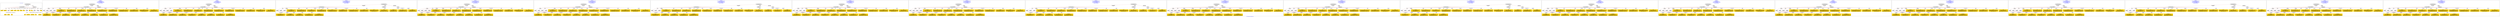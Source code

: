 digraph n0 {
fontcolor="blue"
remincross="true"
label="s23-s-national-portrait-gallery.json"
subgraph cluster_0 {
label="1-correct model"
n2[style="filled",color="white",fillcolor="lightgray",label="CulturalHeritageObject1"];
n3[shape="plaintext",style="filled",fillcolor="gold",label="Copyright"];
n4[shape="plaintext",style="filled",fillcolor="gold",label="DateOfWork"];
n5[style="filled",color="white",fillcolor="lightgray",label="Person1"];
n6[shape="plaintext",style="filled",fillcolor="gold",label="Description"];
n7[shape="plaintext",style="filled",fillcolor="gold",label="Dimension"];
n8[shape="plaintext",style="filled",fillcolor="gold",label="Medium"];
n9[shape="plaintext",style="filled",fillcolor="gold",label="CreditLine"];
n10[shape="plaintext",style="filled",fillcolor="gold",label="Owner"];
n11[style="filled",color="white",fillcolor="lightgray",label="Concept1"];
n12[shape="plaintext",style="filled",fillcolor="gold",label="Title"];
n13[shape="plaintext",style="filled",fillcolor="gold",label="Ref"];
n14[style="filled",color="white",fillcolor="lightgray",label="Person2"];
n15[style="filled",color="white",fillcolor="lightgray",label="Concept2"];
n16[shape="plaintext",style="filled",fillcolor="gold",label="birthDate"];
n17[shape="plaintext",style="filled",fillcolor="gold",label="deathDate"];
n18[shape="plaintext",style="filled",fillcolor="gold",label="Artist"];
n19[shape="plaintext",style="filled",fillcolor="gold",label="sitterBirthDate"];
n20[shape="plaintext",style="filled",fillcolor="gold",label="sitterDeathDate"];
n21[shape="plaintext",style="filled",fillcolor="gold",label="values"];
n22[style="filled",color="white",fillcolor="lightgray",label="EuropeanaAggregation1"];
n23[style="filled",color="white",fillcolor="lightgray",label="WebResource1"];
n24[shape="plaintext",style="filled",fillcolor="gold",label="Image"];
n25[shape="plaintext",style="filled",fillcolor="gold",label="values"];
n26[shape="plaintext",style="filled",fillcolor="gold",label="Classification"];
}
subgraph cluster_1 {
label="candidate 0\nlink coherence:1.0\nnode coherence:1.0\nconfidence:0.582625319887625\nmapping score:0.6386528844069861\ncost:23.99952\n-precision:0.92-recall:0.92"
n28[style="filled",color="white",fillcolor="lightgray",label="CulturalHeritageObject1"];
n29[style="filled",color="white",fillcolor="lightgray",label="Person1"];
n30[style="filled",color="white",fillcolor="lightgray",label="Person2"];
n31[style="filled",color="white",fillcolor="lightgray",label="Concept1"];
n32[style="filled",color="white",fillcolor="lightgray",label="Concept2"];
n33[style="filled",color="white",fillcolor="lightgray",label="EuropeanaAggregation1"];
n34[style="filled",color="white",fillcolor="lightgray",label="WebResource1"];
n35[shape="plaintext",style="filled",fillcolor="gold",label="DateOfWork\n[CulturalHeritageObject,created,0.367]\n[Person,dateOfDeath,0.297]\n[Person,dateOfBirth,0.28]\n[CulturalHeritageObject,provenance,0.056]"];
n36[shape="plaintext",style="filled",fillcolor="gold",label="Owner\n[CulturalHeritageObject,rightsHolder,0.769]\n[CulturalHeritageObject,provenance,0.168]\n[Person,biographicalInformation,0.034]\n[CulturalHeritageObject,description,0.028]"];
n37[shape="plaintext",style="filled",fillcolor="gold",label="deathDate\n[Person,dateOfDeath,0.446]\n[Person,dateOfBirth,0.344]\n[CulturalHeritageObject,created,0.14]\n[CulturalHeritageObject,title,0.07]"];
n38[shape="plaintext",style="filled",fillcolor="gold",label="Classification\n[Concept,prefLabel,0.498]\n[Person,biographicalInformation,0.263]\n[CulturalHeritageObject,description,0.148]\n[CulturalHeritageObject,provenance,0.091]"];
n39[shape="plaintext",style="filled",fillcolor="gold",label="values\n[Person,nameOfThePerson,0.49]\n[CulturalHeritageObject,title,0.192]\n[CulturalHeritageObject,provenance,0.191]\n[Document,classLink,0.127]"];
n40[shape="plaintext",style="filled",fillcolor="gold",label="Title\n[Person,nameOfThePerson,0.387]\n[CulturalHeritageObject,title,0.273]\n[CulturalHeritageObject,provenance,0.199]\n[CulturalHeritageObject,description,0.141]"];
n41[shape="plaintext",style="filled",fillcolor="gold",label="CreditLine\n[CulturalHeritageObject,rightsHolder,0.511]\n[CulturalHeritageObject,provenance,0.358]\n[Person,biographicalInformation,0.065]\n[CulturalHeritageObject,description,0.065]"];
n42[shape="plaintext",style="filled",fillcolor="gold",label="sitterDeathDate\n[Person,dateOfDeath,0.477]\n[Person,dateOfBirth,0.381]\n[CulturalHeritageObject,created,0.085]\n[CulturalHeritageObject,title,0.057]"];
n43[shape="plaintext",style="filled",fillcolor="gold",label="Artist\n[Person,nameOfThePerson,0.6]\n[CulturalHeritageObject,provenance,0.158]\n[Document,classLink,0.131]\n[CulturalHeritageObject,title,0.111]"];
n44[shape="plaintext",style="filled",fillcolor="gold",label="Image\n[WebResource,classLink,0.901]\n[Document,classLink,0.09]\n[CulturalHeritageObject,medium,0.006]\n[CulturalHeritageObject,description,0.003]"];
n45[shape="plaintext",style="filled",fillcolor="gold",label="Dimension\n[CulturalHeritageObject,extent,0.701]\n[CulturalHeritageObject,accessionNumber,0.152]\n[CulturalHeritageObject,description,0.08]\n[CulturalHeritageObject,medium,0.068]"];
n46[shape="plaintext",style="filled",fillcolor="gold",label="birthDate\n[Person,dateOfBirth,0.478]\n[Person,dateOfDeath,0.352]\n[CulturalHeritageObject,created,0.115]\n[CulturalHeritageObject,title,0.056]"];
n47[shape="plaintext",style="filled",fillcolor="gold",label="Description\n[Person,biographicalInformation,0.409]\n[CulturalHeritageObject,description,0.368]\n[CulturalHeritageObject,title,0.136]\n[CulturalHeritageObject,provenance,0.087]"];
n48[shape="plaintext",style="filled",fillcolor="gold",label="Ref\n[CulturalHeritageObject,accessionNumber,0.994]\n[CulturalHeritageObject,extent,0.003]\n[CulturalHeritageObject,provenance,0.002]\n[CulturalHeritageObject,description,0.001]"];
n49[shape="plaintext",style="filled",fillcolor="gold",label="values\n[Concept,prefLabel,0.571]\n[CulturalHeritageObject,description,0.217]\n[Person,biographicalInformation,0.115]\n[CulturalHeritageObject,title,0.097]"];
n50[shape="plaintext",style="filled",fillcolor="gold",label="Copyright\n[CulturalHeritageObject,rights,0.88]\n[CulturalHeritageObject,provenance,0.064]\n[Person,nameOfThePerson,0.033]\n[CulturalHeritageObject,description,0.022]"];
n51[shape="plaintext",style="filled",fillcolor="gold",label="sitterBirthDate\n[Person,dateOfBirth,0.48]\n[Person,dateOfDeath,0.378]\n[CulturalHeritageObject,created,0.089]\n[CulturalHeritageObject,title,0.054]"];
n52[shape="plaintext",style="filled",fillcolor="gold",label="Medium\n[CulturalHeritageObject,medium,0.835]\n[CulturalHeritageObject,provenance,0.065]\n[CulturalHeritageObject,description,0.053]\n[Concept,prefLabel,0.047]"];
}
subgraph cluster_2 {
label="candidate 1\nlink coherence:1.0\nnode coherence:1.0\nconfidence:0.5723934634544482\nmapping score:0.6352422655959271\ncost:23.99952\n-precision:0.79-recall:0.79"
n54[style="filled",color="white",fillcolor="lightgray",label="CulturalHeritageObject1"];
n55[style="filled",color="white",fillcolor="lightgray",label="Person1"];
n56[style="filled",color="white",fillcolor="lightgray",label="Person2"];
n57[style="filled",color="white",fillcolor="lightgray",label="Concept1"];
n58[style="filled",color="white",fillcolor="lightgray",label="Concept2"];
n59[style="filled",color="white",fillcolor="lightgray",label="EuropeanaAggregation1"];
n60[style="filled",color="white",fillcolor="lightgray",label="WebResource1"];
n61[shape="plaintext",style="filled",fillcolor="gold",label="DateOfWork\n[CulturalHeritageObject,created,0.367]\n[Person,dateOfDeath,0.297]\n[Person,dateOfBirth,0.28]\n[CulturalHeritageObject,provenance,0.056]"];
n62[shape="plaintext",style="filled",fillcolor="gold",label="Owner\n[CulturalHeritageObject,rightsHolder,0.769]\n[CulturalHeritageObject,provenance,0.168]\n[Person,biographicalInformation,0.034]\n[CulturalHeritageObject,description,0.028]"];
n63[shape="plaintext",style="filled",fillcolor="gold",label="deathDate\n[Person,dateOfDeath,0.446]\n[Person,dateOfBirth,0.344]\n[CulturalHeritageObject,created,0.14]\n[CulturalHeritageObject,title,0.07]"];
n64[shape="plaintext",style="filled",fillcolor="gold",label="Classification\n[Concept,prefLabel,0.498]\n[Person,biographicalInformation,0.263]\n[CulturalHeritageObject,description,0.148]\n[CulturalHeritageObject,provenance,0.091]"];
n65[shape="plaintext",style="filled",fillcolor="gold",label="Artist\n[Person,nameOfThePerson,0.6]\n[CulturalHeritageObject,provenance,0.158]\n[Document,classLink,0.131]\n[CulturalHeritageObject,title,0.111]"];
n66[shape="plaintext",style="filled",fillcolor="gold",label="values\n[Person,nameOfThePerson,0.49]\n[CulturalHeritageObject,title,0.192]\n[CulturalHeritageObject,provenance,0.191]\n[Document,classLink,0.127]"];
n67[shape="plaintext",style="filled",fillcolor="gold",label="CreditLine\n[CulturalHeritageObject,rightsHolder,0.511]\n[CulturalHeritageObject,provenance,0.358]\n[Person,biographicalInformation,0.065]\n[CulturalHeritageObject,description,0.065]"];
n68[shape="plaintext",style="filled",fillcolor="gold",label="sitterDeathDate\n[Person,dateOfDeath,0.477]\n[Person,dateOfBirth,0.381]\n[CulturalHeritageObject,created,0.085]\n[CulturalHeritageObject,title,0.057]"];
n69[shape="plaintext",style="filled",fillcolor="gold",label="Title\n[Person,nameOfThePerson,0.387]\n[CulturalHeritageObject,title,0.273]\n[CulturalHeritageObject,provenance,0.199]\n[CulturalHeritageObject,description,0.141]"];
n70[shape="plaintext",style="filled",fillcolor="gold",label="Image\n[WebResource,classLink,0.901]\n[Document,classLink,0.09]\n[CulturalHeritageObject,medium,0.006]\n[CulturalHeritageObject,description,0.003]"];
n71[shape="plaintext",style="filled",fillcolor="gold",label="Dimension\n[CulturalHeritageObject,extent,0.701]\n[CulturalHeritageObject,accessionNumber,0.152]\n[CulturalHeritageObject,description,0.08]\n[CulturalHeritageObject,medium,0.068]"];
n72[shape="plaintext",style="filled",fillcolor="gold",label="birthDate\n[Person,dateOfBirth,0.478]\n[Person,dateOfDeath,0.352]\n[CulturalHeritageObject,created,0.115]\n[CulturalHeritageObject,title,0.056]"];
n73[shape="plaintext",style="filled",fillcolor="gold",label="Description\n[Person,biographicalInformation,0.409]\n[CulturalHeritageObject,description,0.368]\n[CulturalHeritageObject,title,0.136]\n[CulturalHeritageObject,provenance,0.087]"];
n74[shape="plaintext",style="filled",fillcolor="gold",label="Ref\n[CulturalHeritageObject,accessionNumber,0.994]\n[CulturalHeritageObject,extent,0.003]\n[CulturalHeritageObject,provenance,0.002]\n[CulturalHeritageObject,description,0.001]"];
n75[shape="plaintext",style="filled",fillcolor="gold",label="values\n[Concept,prefLabel,0.571]\n[CulturalHeritageObject,description,0.217]\n[Person,biographicalInformation,0.115]\n[CulturalHeritageObject,title,0.097]"];
n76[shape="plaintext",style="filled",fillcolor="gold",label="Copyright\n[CulturalHeritageObject,rights,0.88]\n[CulturalHeritageObject,provenance,0.064]\n[Person,nameOfThePerson,0.033]\n[CulturalHeritageObject,description,0.022]"];
n77[shape="plaintext",style="filled",fillcolor="gold",label="sitterBirthDate\n[Person,dateOfBirth,0.48]\n[Person,dateOfDeath,0.378]\n[CulturalHeritageObject,created,0.089]\n[CulturalHeritageObject,title,0.054]"];
n78[shape="plaintext",style="filled",fillcolor="gold",label="Medium\n[CulturalHeritageObject,medium,0.835]\n[CulturalHeritageObject,provenance,0.065]\n[CulturalHeritageObject,description,0.053]\n[Concept,prefLabel,0.047]"];
}
subgraph cluster_3 {
label="candidate 10\nlink coherence:0.9583333333333334\nnode coherence:1.0\nconfidence:0.5723934634544482\nmapping score:0.6352422655959271\ncost:123.009692\n-precision:0.75-recall:0.75"
n80[style="filled",color="white",fillcolor="lightgray",label="CulturalHeritageObject1"];
n81[style="filled",color="white",fillcolor="lightgray",label="Person2"];
n82[style="filled",color="white",fillcolor="lightgray",label="Concept1"];
n83[style="filled",color="white",fillcolor="lightgray",label="Concept2"];
n84[style="filled",color="white",fillcolor="lightgray",label="EuropeanaAggregation1"];
n85[style="filled",color="white",fillcolor="lightgray",label="WebResource1"];
n86[style="filled",color="white",fillcolor="lightgray",label="Person1"];
n87[shape="plaintext",style="filled",fillcolor="gold",label="DateOfWork\n[CulturalHeritageObject,created,0.367]\n[Person,dateOfDeath,0.297]\n[Person,dateOfBirth,0.28]\n[CulturalHeritageObject,provenance,0.056]"];
n88[shape="plaintext",style="filled",fillcolor="gold",label="Owner\n[CulturalHeritageObject,rightsHolder,0.769]\n[CulturalHeritageObject,provenance,0.168]\n[Person,biographicalInformation,0.034]\n[CulturalHeritageObject,description,0.028]"];
n89[shape="plaintext",style="filled",fillcolor="gold",label="deathDate\n[Person,dateOfDeath,0.446]\n[Person,dateOfBirth,0.344]\n[CulturalHeritageObject,created,0.14]\n[CulturalHeritageObject,title,0.07]"];
n90[shape="plaintext",style="filled",fillcolor="gold",label="Classification\n[Concept,prefLabel,0.498]\n[Person,biographicalInformation,0.263]\n[CulturalHeritageObject,description,0.148]\n[CulturalHeritageObject,provenance,0.091]"];
n91[shape="plaintext",style="filled",fillcolor="gold",label="Artist\n[Person,nameOfThePerson,0.6]\n[CulturalHeritageObject,provenance,0.158]\n[Document,classLink,0.131]\n[CulturalHeritageObject,title,0.111]"];
n92[shape="plaintext",style="filled",fillcolor="gold",label="values\n[Person,nameOfThePerson,0.49]\n[CulturalHeritageObject,title,0.192]\n[CulturalHeritageObject,provenance,0.191]\n[Document,classLink,0.127]"];
n93[shape="plaintext",style="filled",fillcolor="gold",label="CreditLine\n[CulturalHeritageObject,rightsHolder,0.511]\n[CulturalHeritageObject,provenance,0.358]\n[Person,biographicalInformation,0.065]\n[CulturalHeritageObject,description,0.065]"];
n94[shape="plaintext",style="filled",fillcolor="gold",label="sitterDeathDate\n[Person,dateOfDeath,0.477]\n[Person,dateOfBirth,0.381]\n[CulturalHeritageObject,created,0.085]\n[CulturalHeritageObject,title,0.057]"];
n95[shape="plaintext",style="filled",fillcolor="gold",label="Title\n[Person,nameOfThePerson,0.387]\n[CulturalHeritageObject,title,0.273]\n[CulturalHeritageObject,provenance,0.199]\n[CulturalHeritageObject,description,0.141]"];
n96[shape="plaintext",style="filled",fillcolor="gold",label="Image\n[WebResource,classLink,0.901]\n[Document,classLink,0.09]\n[CulturalHeritageObject,medium,0.006]\n[CulturalHeritageObject,description,0.003]"];
n97[shape="plaintext",style="filled",fillcolor="gold",label="Dimension\n[CulturalHeritageObject,extent,0.701]\n[CulturalHeritageObject,accessionNumber,0.152]\n[CulturalHeritageObject,description,0.08]\n[CulturalHeritageObject,medium,0.068]"];
n98[shape="plaintext",style="filled",fillcolor="gold",label="birthDate\n[Person,dateOfBirth,0.478]\n[Person,dateOfDeath,0.352]\n[CulturalHeritageObject,created,0.115]\n[CulturalHeritageObject,title,0.056]"];
n99[shape="plaintext",style="filled",fillcolor="gold",label="Description\n[Person,biographicalInformation,0.409]\n[CulturalHeritageObject,description,0.368]\n[CulturalHeritageObject,title,0.136]\n[CulturalHeritageObject,provenance,0.087]"];
n100[shape="plaintext",style="filled",fillcolor="gold",label="Ref\n[CulturalHeritageObject,accessionNumber,0.994]\n[CulturalHeritageObject,extent,0.003]\n[CulturalHeritageObject,provenance,0.002]\n[CulturalHeritageObject,description,0.001]"];
n101[shape="plaintext",style="filled",fillcolor="gold",label="values\n[Concept,prefLabel,0.571]\n[CulturalHeritageObject,description,0.217]\n[Person,biographicalInformation,0.115]\n[CulturalHeritageObject,title,0.097]"];
n102[shape="plaintext",style="filled",fillcolor="gold",label="Copyright\n[CulturalHeritageObject,rights,0.88]\n[CulturalHeritageObject,provenance,0.064]\n[Person,nameOfThePerson,0.033]\n[CulturalHeritageObject,description,0.022]"];
n103[shape="plaintext",style="filled",fillcolor="gold",label="sitterBirthDate\n[Person,dateOfBirth,0.48]\n[Person,dateOfDeath,0.378]\n[CulturalHeritageObject,created,0.089]\n[CulturalHeritageObject,title,0.054]"];
n104[shape="plaintext",style="filled",fillcolor="gold",label="Medium\n[CulturalHeritageObject,medium,0.835]\n[CulturalHeritageObject,provenance,0.065]\n[CulturalHeritageObject,description,0.053]\n[Concept,prefLabel,0.047]"];
}
subgraph cluster_4 {
label="candidate 11\nlink coherence:0.9583333333333334\nnode coherence:1.0\nconfidence:0.571617200366663\nmapping score:0.6349835112333321\ncost:23.99951\n-precision:0.88-recall:0.88"
n106[style="filled",color="white",fillcolor="lightgray",label="CulturalHeritageObject1"];
n107[style="filled",color="white",fillcolor="lightgray",label="Person1"];
n108[style="filled",color="white",fillcolor="lightgray",label="Person2"];
n109[style="filled",color="white",fillcolor="lightgray",label="Concept1"];
n110[style="filled",color="white",fillcolor="lightgray",label="Concept2"];
n111[style="filled",color="white",fillcolor="lightgray",label="EuropeanaAggregation1"];
n112[style="filled",color="white",fillcolor="lightgray",label="WebResource1"];
n113[shape="plaintext",style="filled",fillcolor="gold",label="DateOfWork\n[CulturalHeritageObject,created,0.367]\n[Person,dateOfDeath,0.297]\n[Person,dateOfBirth,0.28]\n[CulturalHeritageObject,provenance,0.056]"];
n114[shape="plaintext",style="filled",fillcolor="gold",label="Owner\n[CulturalHeritageObject,rightsHolder,0.769]\n[CulturalHeritageObject,provenance,0.168]\n[Person,biographicalInformation,0.034]\n[CulturalHeritageObject,description,0.028]"];
n115[shape="plaintext",style="filled",fillcolor="gold",label="deathDate\n[Person,dateOfDeath,0.446]\n[Person,dateOfBirth,0.344]\n[CulturalHeritageObject,created,0.14]\n[CulturalHeritageObject,title,0.07]"];
n116[shape="plaintext",style="filled",fillcolor="gold",label="Classification\n[Concept,prefLabel,0.498]\n[Person,biographicalInformation,0.263]\n[CulturalHeritageObject,description,0.148]\n[CulturalHeritageObject,provenance,0.091]"];
n117[shape="plaintext",style="filled",fillcolor="gold",label="values\n[Person,nameOfThePerson,0.49]\n[CulturalHeritageObject,title,0.192]\n[CulturalHeritageObject,provenance,0.191]\n[Document,classLink,0.127]"];
n118[shape="plaintext",style="filled",fillcolor="gold",label="Title\n[Person,nameOfThePerson,0.387]\n[CulturalHeritageObject,title,0.273]\n[CulturalHeritageObject,provenance,0.199]\n[CulturalHeritageObject,description,0.141]"];
n119[shape="plaintext",style="filled",fillcolor="gold",label="CreditLine\n[CulturalHeritageObject,rightsHolder,0.511]\n[CulturalHeritageObject,provenance,0.358]\n[Person,biographicalInformation,0.065]\n[CulturalHeritageObject,description,0.065]"];
n120[shape="plaintext",style="filled",fillcolor="gold",label="sitterBirthDate\n[Person,dateOfBirth,0.48]\n[Person,dateOfDeath,0.378]\n[CulturalHeritageObject,created,0.089]\n[CulturalHeritageObject,title,0.054]"];
n121[shape="plaintext",style="filled",fillcolor="gold",label="Artist\n[Person,nameOfThePerson,0.6]\n[CulturalHeritageObject,provenance,0.158]\n[Document,classLink,0.131]\n[CulturalHeritageObject,title,0.111]"];
n122[shape="plaintext",style="filled",fillcolor="gold",label="Image\n[WebResource,classLink,0.901]\n[Document,classLink,0.09]\n[CulturalHeritageObject,medium,0.006]\n[CulturalHeritageObject,description,0.003]"];
n123[shape="plaintext",style="filled",fillcolor="gold",label="Dimension\n[CulturalHeritageObject,extent,0.701]\n[CulturalHeritageObject,accessionNumber,0.152]\n[CulturalHeritageObject,description,0.08]\n[CulturalHeritageObject,medium,0.068]"];
n124[shape="plaintext",style="filled",fillcolor="gold",label="birthDate\n[Person,dateOfBirth,0.478]\n[Person,dateOfDeath,0.352]\n[CulturalHeritageObject,created,0.115]\n[CulturalHeritageObject,title,0.056]"];
n125[shape="plaintext",style="filled",fillcolor="gold",label="Description\n[Person,biographicalInformation,0.409]\n[CulturalHeritageObject,description,0.368]\n[CulturalHeritageObject,title,0.136]\n[CulturalHeritageObject,provenance,0.087]"];
n126[shape="plaintext",style="filled",fillcolor="gold",label="Ref\n[CulturalHeritageObject,accessionNumber,0.994]\n[CulturalHeritageObject,extent,0.003]\n[CulturalHeritageObject,provenance,0.002]\n[CulturalHeritageObject,description,0.001]"];
n127[shape="plaintext",style="filled",fillcolor="gold",label="values\n[Concept,prefLabel,0.571]\n[CulturalHeritageObject,description,0.217]\n[Person,biographicalInformation,0.115]\n[CulturalHeritageObject,title,0.097]"];
n128[shape="plaintext",style="filled",fillcolor="gold",label="Copyright\n[CulturalHeritageObject,rights,0.88]\n[CulturalHeritageObject,provenance,0.064]\n[Person,nameOfThePerson,0.033]\n[CulturalHeritageObject,description,0.022]"];
n129[shape="plaintext",style="filled",fillcolor="gold",label="sitterDeathDate\n[Person,dateOfDeath,0.477]\n[Person,dateOfBirth,0.381]\n[CulturalHeritageObject,created,0.085]\n[CulturalHeritageObject,title,0.057]"];
n130[shape="plaintext",style="filled",fillcolor="gold",label="Medium\n[CulturalHeritageObject,medium,0.835]\n[CulturalHeritageObject,provenance,0.065]\n[CulturalHeritageObject,description,0.053]\n[Concept,prefLabel,0.047]"];
}
subgraph cluster_5 {
label="candidate 12\nlink coherence:0.9583333333333334\nnode coherence:1.0\nconfidence:0.571617200366663\nmapping score:0.6349835112333321\ncost:23.99954\n-precision:0.88-recall:0.88"
n132[style="filled",color="white",fillcolor="lightgray",label="CulturalHeritageObject1"];
n133[style="filled",color="white",fillcolor="lightgray",label="Person1"];
n134[style="filled",color="white",fillcolor="lightgray",label="Person2"];
n135[style="filled",color="white",fillcolor="lightgray",label="Concept1"];
n136[style="filled",color="white",fillcolor="lightgray",label="Concept2"];
n137[style="filled",color="white",fillcolor="lightgray",label="EuropeanaAggregation1"];
n138[style="filled",color="white",fillcolor="lightgray",label="WebResource1"];
n139[shape="plaintext",style="filled",fillcolor="gold",label="DateOfWork\n[CulturalHeritageObject,created,0.367]\n[Person,dateOfDeath,0.297]\n[Person,dateOfBirth,0.28]\n[CulturalHeritageObject,provenance,0.056]"];
n140[shape="plaintext",style="filled",fillcolor="gold",label="Owner\n[CulturalHeritageObject,rightsHolder,0.769]\n[CulturalHeritageObject,provenance,0.168]\n[Person,biographicalInformation,0.034]\n[CulturalHeritageObject,description,0.028]"];
n141[shape="plaintext",style="filled",fillcolor="gold",label="deathDate\n[Person,dateOfDeath,0.446]\n[Person,dateOfBirth,0.344]\n[CulturalHeritageObject,created,0.14]\n[CulturalHeritageObject,title,0.07]"];
n142[shape="plaintext",style="filled",fillcolor="gold",label="Classification\n[Concept,prefLabel,0.498]\n[Person,biographicalInformation,0.263]\n[CulturalHeritageObject,description,0.148]\n[CulturalHeritageObject,provenance,0.091]"];
n143[shape="plaintext",style="filled",fillcolor="gold",label="values\n[Person,nameOfThePerson,0.49]\n[CulturalHeritageObject,title,0.192]\n[CulturalHeritageObject,provenance,0.191]\n[Document,classLink,0.127]"];
n144[shape="plaintext",style="filled",fillcolor="gold",label="Title\n[Person,nameOfThePerson,0.387]\n[CulturalHeritageObject,title,0.273]\n[CulturalHeritageObject,provenance,0.199]\n[CulturalHeritageObject,description,0.141]"];
n145[shape="plaintext",style="filled",fillcolor="gold",label="CreditLine\n[CulturalHeritageObject,rightsHolder,0.511]\n[CulturalHeritageObject,provenance,0.358]\n[Person,biographicalInformation,0.065]\n[CulturalHeritageObject,description,0.065]"];
n146[shape="plaintext",style="filled",fillcolor="gold",label="sitterBirthDate\n[Person,dateOfBirth,0.48]\n[Person,dateOfDeath,0.378]\n[CulturalHeritageObject,created,0.089]\n[CulturalHeritageObject,title,0.054]"];
n147[shape="plaintext",style="filled",fillcolor="gold",label="Artist\n[Person,nameOfThePerson,0.6]\n[CulturalHeritageObject,provenance,0.158]\n[Document,classLink,0.131]\n[CulturalHeritageObject,title,0.111]"];
n148[shape="plaintext",style="filled",fillcolor="gold",label="Image\n[WebResource,classLink,0.901]\n[Document,classLink,0.09]\n[CulturalHeritageObject,medium,0.006]\n[CulturalHeritageObject,description,0.003]"];
n149[shape="plaintext",style="filled",fillcolor="gold",label="Dimension\n[CulturalHeritageObject,extent,0.701]\n[CulturalHeritageObject,accessionNumber,0.152]\n[CulturalHeritageObject,description,0.08]\n[CulturalHeritageObject,medium,0.068]"];
n150[shape="plaintext",style="filled",fillcolor="gold",label="birthDate\n[Person,dateOfBirth,0.478]\n[Person,dateOfDeath,0.352]\n[CulturalHeritageObject,created,0.115]\n[CulturalHeritageObject,title,0.056]"];
n151[shape="plaintext",style="filled",fillcolor="gold",label="Description\n[Person,biographicalInformation,0.409]\n[CulturalHeritageObject,description,0.368]\n[CulturalHeritageObject,title,0.136]\n[CulturalHeritageObject,provenance,0.087]"];
n152[shape="plaintext",style="filled",fillcolor="gold",label="Ref\n[CulturalHeritageObject,accessionNumber,0.994]\n[CulturalHeritageObject,extent,0.003]\n[CulturalHeritageObject,provenance,0.002]\n[CulturalHeritageObject,description,0.001]"];
n153[shape="plaintext",style="filled",fillcolor="gold",label="values\n[Concept,prefLabel,0.571]\n[CulturalHeritageObject,description,0.217]\n[Person,biographicalInformation,0.115]\n[CulturalHeritageObject,title,0.097]"];
n154[shape="plaintext",style="filled",fillcolor="gold",label="Copyright\n[CulturalHeritageObject,rights,0.88]\n[CulturalHeritageObject,provenance,0.064]\n[Person,nameOfThePerson,0.033]\n[CulturalHeritageObject,description,0.022]"];
n155[shape="plaintext",style="filled",fillcolor="gold",label="sitterDeathDate\n[Person,dateOfDeath,0.477]\n[Person,dateOfBirth,0.381]\n[CulturalHeritageObject,created,0.085]\n[CulturalHeritageObject,title,0.057]"];
n156[shape="plaintext",style="filled",fillcolor="gold",label="Medium\n[CulturalHeritageObject,medium,0.835]\n[CulturalHeritageObject,provenance,0.065]\n[CulturalHeritageObject,description,0.053]\n[Concept,prefLabel,0.047]"];
}
subgraph cluster_6 {
label="candidate 13\nlink coherence:0.9583333333333334\nnode coherence:1.0\nconfidence:0.571617200366663\nmapping score:0.6349835112333321\ncost:123.009692\n-precision:0.79-recall:0.79"
n158[style="filled",color="white",fillcolor="lightgray",label="CulturalHeritageObject1"];
n159[style="filled",color="white",fillcolor="lightgray",label="Person2"];
n160[style="filled",color="white",fillcolor="lightgray",label="Concept1"];
n161[style="filled",color="white",fillcolor="lightgray",label="Concept2"];
n162[style="filled",color="white",fillcolor="lightgray",label="EuropeanaAggregation1"];
n163[style="filled",color="white",fillcolor="lightgray",label="WebResource1"];
n164[style="filled",color="white",fillcolor="lightgray",label="Person1"];
n165[shape="plaintext",style="filled",fillcolor="gold",label="DateOfWork\n[CulturalHeritageObject,created,0.367]\n[Person,dateOfDeath,0.297]\n[Person,dateOfBirth,0.28]\n[CulturalHeritageObject,provenance,0.056]"];
n166[shape="plaintext",style="filled",fillcolor="gold",label="Owner\n[CulturalHeritageObject,rightsHolder,0.769]\n[CulturalHeritageObject,provenance,0.168]\n[Person,biographicalInformation,0.034]\n[CulturalHeritageObject,description,0.028]"];
n167[shape="plaintext",style="filled",fillcolor="gold",label="deathDate\n[Person,dateOfDeath,0.446]\n[Person,dateOfBirth,0.344]\n[CulturalHeritageObject,created,0.14]\n[CulturalHeritageObject,title,0.07]"];
n168[shape="plaintext",style="filled",fillcolor="gold",label="Classification\n[Concept,prefLabel,0.498]\n[Person,biographicalInformation,0.263]\n[CulturalHeritageObject,description,0.148]\n[CulturalHeritageObject,provenance,0.091]"];
n169[shape="plaintext",style="filled",fillcolor="gold",label="values\n[Person,nameOfThePerson,0.49]\n[CulturalHeritageObject,title,0.192]\n[CulturalHeritageObject,provenance,0.191]\n[Document,classLink,0.127]"];
n170[shape="plaintext",style="filled",fillcolor="gold",label="Title\n[Person,nameOfThePerson,0.387]\n[CulturalHeritageObject,title,0.273]\n[CulturalHeritageObject,provenance,0.199]\n[CulturalHeritageObject,description,0.141]"];
n171[shape="plaintext",style="filled",fillcolor="gold",label="CreditLine\n[CulturalHeritageObject,rightsHolder,0.511]\n[CulturalHeritageObject,provenance,0.358]\n[Person,biographicalInformation,0.065]\n[CulturalHeritageObject,description,0.065]"];
n172[shape="plaintext",style="filled",fillcolor="gold",label="sitterBirthDate\n[Person,dateOfBirth,0.48]\n[Person,dateOfDeath,0.378]\n[CulturalHeritageObject,created,0.089]\n[CulturalHeritageObject,title,0.054]"];
n173[shape="plaintext",style="filled",fillcolor="gold",label="Artist\n[Person,nameOfThePerson,0.6]\n[CulturalHeritageObject,provenance,0.158]\n[Document,classLink,0.131]\n[CulturalHeritageObject,title,0.111]"];
n174[shape="plaintext",style="filled",fillcolor="gold",label="Image\n[WebResource,classLink,0.901]\n[Document,classLink,0.09]\n[CulturalHeritageObject,medium,0.006]\n[CulturalHeritageObject,description,0.003]"];
n175[shape="plaintext",style="filled",fillcolor="gold",label="Dimension\n[CulturalHeritageObject,extent,0.701]\n[CulturalHeritageObject,accessionNumber,0.152]\n[CulturalHeritageObject,description,0.08]\n[CulturalHeritageObject,medium,0.068]"];
n176[shape="plaintext",style="filled",fillcolor="gold",label="birthDate\n[Person,dateOfBirth,0.478]\n[Person,dateOfDeath,0.352]\n[CulturalHeritageObject,created,0.115]\n[CulturalHeritageObject,title,0.056]"];
n177[shape="plaintext",style="filled",fillcolor="gold",label="Description\n[Person,biographicalInformation,0.409]\n[CulturalHeritageObject,description,0.368]\n[CulturalHeritageObject,title,0.136]\n[CulturalHeritageObject,provenance,0.087]"];
n178[shape="plaintext",style="filled",fillcolor="gold",label="Ref\n[CulturalHeritageObject,accessionNumber,0.994]\n[CulturalHeritageObject,extent,0.003]\n[CulturalHeritageObject,provenance,0.002]\n[CulturalHeritageObject,description,0.001]"];
n179[shape="plaintext",style="filled",fillcolor="gold",label="values\n[Concept,prefLabel,0.571]\n[CulturalHeritageObject,description,0.217]\n[Person,biographicalInformation,0.115]\n[CulturalHeritageObject,title,0.097]"];
n180[shape="plaintext",style="filled",fillcolor="gold",label="Copyright\n[CulturalHeritageObject,rights,0.88]\n[CulturalHeritageObject,provenance,0.064]\n[Person,nameOfThePerson,0.033]\n[CulturalHeritageObject,description,0.022]"];
n181[shape="plaintext",style="filled",fillcolor="gold",label="sitterDeathDate\n[Person,dateOfDeath,0.477]\n[Person,dateOfBirth,0.381]\n[CulturalHeritageObject,created,0.085]\n[CulturalHeritageObject,title,0.057]"];
n182[shape="plaintext",style="filled",fillcolor="gold",label="Medium\n[CulturalHeritageObject,medium,0.835]\n[CulturalHeritageObject,provenance,0.065]\n[CulturalHeritageObject,description,0.053]\n[Concept,prefLabel,0.047]"];
}
subgraph cluster_7 {
label="candidate 14\nlink coherence:0.9583333333333334\nnode coherence:1.0\nconfidence:0.5699610682300765\nmapping score:0.6344314671878032\ncost:23.99951\n-precision:0.88-recall:0.88"
n184[style="filled",color="white",fillcolor="lightgray",label="CulturalHeritageObject1"];
n185[style="filled",color="white",fillcolor="lightgray",label="Person1"];
n186[style="filled",color="white",fillcolor="lightgray",label="Person2"];
n187[style="filled",color="white",fillcolor="lightgray",label="Concept1"];
n188[style="filled",color="white",fillcolor="lightgray",label="Concept2"];
n189[style="filled",color="white",fillcolor="lightgray",label="EuropeanaAggregation1"];
n190[style="filled",color="white",fillcolor="lightgray",label="WebResource1"];
n191[shape="plaintext",style="filled",fillcolor="gold",label="DateOfWork\n[CulturalHeritageObject,created,0.367]\n[Person,dateOfDeath,0.297]\n[Person,dateOfBirth,0.28]\n[CulturalHeritageObject,provenance,0.056]"];
n192[shape="plaintext",style="filled",fillcolor="gold",label="birthDate\n[Person,dateOfBirth,0.478]\n[Person,dateOfDeath,0.352]\n[CulturalHeritageObject,created,0.115]\n[CulturalHeritageObject,title,0.056]"];
n193[shape="plaintext",style="filled",fillcolor="gold",label="Owner\n[CulturalHeritageObject,rightsHolder,0.769]\n[CulturalHeritageObject,provenance,0.168]\n[Person,biographicalInformation,0.034]\n[CulturalHeritageObject,description,0.028]"];
n194[shape="plaintext",style="filled",fillcolor="gold",label="Classification\n[Concept,prefLabel,0.498]\n[Person,biographicalInformation,0.263]\n[CulturalHeritageObject,description,0.148]\n[CulturalHeritageObject,provenance,0.091]"];
n195[shape="plaintext",style="filled",fillcolor="gold",label="values\n[Person,nameOfThePerson,0.49]\n[CulturalHeritageObject,title,0.192]\n[CulturalHeritageObject,provenance,0.191]\n[Document,classLink,0.127]"];
n196[shape="plaintext",style="filled",fillcolor="gold",label="Title\n[Person,nameOfThePerson,0.387]\n[CulturalHeritageObject,title,0.273]\n[CulturalHeritageObject,provenance,0.199]\n[CulturalHeritageObject,description,0.141]"];
n197[shape="plaintext",style="filled",fillcolor="gold",label="CreditLine\n[CulturalHeritageObject,rightsHolder,0.511]\n[CulturalHeritageObject,provenance,0.358]\n[Person,biographicalInformation,0.065]\n[CulturalHeritageObject,description,0.065]"];
n198[shape="plaintext",style="filled",fillcolor="gold",label="sitterDeathDate\n[Person,dateOfDeath,0.477]\n[Person,dateOfBirth,0.381]\n[CulturalHeritageObject,created,0.085]\n[CulturalHeritageObject,title,0.057]"];
n199[shape="plaintext",style="filled",fillcolor="gold",label="Artist\n[Person,nameOfThePerson,0.6]\n[CulturalHeritageObject,provenance,0.158]\n[Document,classLink,0.131]\n[CulturalHeritageObject,title,0.111]"];
n200[shape="plaintext",style="filled",fillcolor="gold",label="Image\n[WebResource,classLink,0.901]\n[Document,classLink,0.09]\n[CulturalHeritageObject,medium,0.006]\n[CulturalHeritageObject,description,0.003]"];
n201[shape="plaintext",style="filled",fillcolor="gold",label="Dimension\n[CulturalHeritageObject,extent,0.701]\n[CulturalHeritageObject,accessionNumber,0.152]\n[CulturalHeritageObject,description,0.08]\n[CulturalHeritageObject,medium,0.068]"];
n202[shape="plaintext",style="filled",fillcolor="gold",label="deathDate\n[Person,dateOfDeath,0.446]\n[Person,dateOfBirth,0.344]\n[CulturalHeritageObject,created,0.14]\n[CulturalHeritageObject,title,0.07]"];
n203[shape="plaintext",style="filled",fillcolor="gold",label="Description\n[Person,biographicalInformation,0.409]\n[CulturalHeritageObject,description,0.368]\n[CulturalHeritageObject,title,0.136]\n[CulturalHeritageObject,provenance,0.087]"];
n204[shape="plaintext",style="filled",fillcolor="gold",label="Ref\n[CulturalHeritageObject,accessionNumber,0.994]\n[CulturalHeritageObject,extent,0.003]\n[CulturalHeritageObject,provenance,0.002]\n[CulturalHeritageObject,description,0.001]"];
n205[shape="plaintext",style="filled",fillcolor="gold",label="values\n[Concept,prefLabel,0.571]\n[CulturalHeritageObject,description,0.217]\n[Person,biographicalInformation,0.115]\n[CulturalHeritageObject,title,0.097]"];
n206[shape="plaintext",style="filled",fillcolor="gold",label="Copyright\n[CulturalHeritageObject,rights,0.88]\n[CulturalHeritageObject,provenance,0.064]\n[Person,nameOfThePerson,0.033]\n[CulturalHeritageObject,description,0.022]"];
n207[shape="plaintext",style="filled",fillcolor="gold",label="sitterBirthDate\n[Person,dateOfBirth,0.48]\n[Person,dateOfDeath,0.378]\n[CulturalHeritageObject,created,0.089]\n[CulturalHeritageObject,title,0.054]"];
n208[shape="plaintext",style="filled",fillcolor="gold",label="Medium\n[CulturalHeritageObject,medium,0.835]\n[CulturalHeritageObject,provenance,0.065]\n[CulturalHeritageObject,description,0.053]\n[Concept,prefLabel,0.047]"];
}
subgraph cluster_8 {
label="candidate 15\nlink coherence:0.9583333333333334\nnode coherence:1.0\nconfidence:0.5699610682300765\nmapping score:0.6344314671878032\ncost:23.99954\n-precision:0.88-recall:0.88"
n210[style="filled",color="white",fillcolor="lightgray",label="CulturalHeritageObject1"];
n211[style="filled",color="white",fillcolor="lightgray",label="Person1"];
n212[style="filled",color="white",fillcolor="lightgray",label="Person2"];
n213[style="filled",color="white",fillcolor="lightgray",label="Concept1"];
n214[style="filled",color="white",fillcolor="lightgray",label="Concept2"];
n215[style="filled",color="white",fillcolor="lightgray",label="EuropeanaAggregation1"];
n216[style="filled",color="white",fillcolor="lightgray",label="WebResource1"];
n217[shape="plaintext",style="filled",fillcolor="gold",label="DateOfWork\n[CulturalHeritageObject,created,0.367]\n[Person,dateOfDeath,0.297]\n[Person,dateOfBirth,0.28]\n[CulturalHeritageObject,provenance,0.056]"];
n218[shape="plaintext",style="filled",fillcolor="gold",label="birthDate\n[Person,dateOfBirth,0.478]\n[Person,dateOfDeath,0.352]\n[CulturalHeritageObject,created,0.115]\n[CulturalHeritageObject,title,0.056]"];
n219[shape="plaintext",style="filled",fillcolor="gold",label="Owner\n[CulturalHeritageObject,rightsHolder,0.769]\n[CulturalHeritageObject,provenance,0.168]\n[Person,biographicalInformation,0.034]\n[CulturalHeritageObject,description,0.028]"];
n220[shape="plaintext",style="filled",fillcolor="gold",label="Classification\n[Concept,prefLabel,0.498]\n[Person,biographicalInformation,0.263]\n[CulturalHeritageObject,description,0.148]\n[CulturalHeritageObject,provenance,0.091]"];
n221[shape="plaintext",style="filled",fillcolor="gold",label="values\n[Person,nameOfThePerson,0.49]\n[CulturalHeritageObject,title,0.192]\n[CulturalHeritageObject,provenance,0.191]\n[Document,classLink,0.127]"];
n222[shape="plaintext",style="filled",fillcolor="gold",label="Title\n[Person,nameOfThePerson,0.387]\n[CulturalHeritageObject,title,0.273]\n[CulturalHeritageObject,provenance,0.199]\n[CulturalHeritageObject,description,0.141]"];
n223[shape="plaintext",style="filled",fillcolor="gold",label="CreditLine\n[CulturalHeritageObject,rightsHolder,0.511]\n[CulturalHeritageObject,provenance,0.358]\n[Person,biographicalInformation,0.065]\n[CulturalHeritageObject,description,0.065]"];
n224[shape="plaintext",style="filled",fillcolor="gold",label="sitterDeathDate\n[Person,dateOfDeath,0.477]\n[Person,dateOfBirth,0.381]\n[CulturalHeritageObject,created,0.085]\n[CulturalHeritageObject,title,0.057]"];
n225[shape="plaintext",style="filled",fillcolor="gold",label="Artist\n[Person,nameOfThePerson,0.6]\n[CulturalHeritageObject,provenance,0.158]\n[Document,classLink,0.131]\n[CulturalHeritageObject,title,0.111]"];
n226[shape="plaintext",style="filled",fillcolor="gold",label="Image\n[WebResource,classLink,0.901]\n[Document,classLink,0.09]\n[CulturalHeritageObject,medium,0.006]\n[CulturalHeritageObject,description,0.003]"];
n227[shape="plaintext",style="filled",fillcolor="gold",label="Dimension\n[CulturalHeritageObject,extent,0.701]\n[CulturalHeritageObject,accessionNumber,0.152]\n[CulturalHeritageObject,description,0.08]\n[CulturalHeritageObject,medium,0.068]"];
n228[shape="plaintext",style="filled",fillcolor="gold",label="deathDate\n[Person,dateOfDeath,0.446]\n[Person,dateOfBirth,0.344]\n[CulturalHeritageObject,created,0.14]\n[CulturalHeritageObject,title,0.07]"];
n229[shape="plaintext",style="filled",fillcolor="gold",label="Description\n[Person,biographicalInformation,0.409]\n[CulturalHeritageObject,description,0.368]\n[CulturalHeritageObject,title,0.136]\n[CulturalHeritageObject,provenance,0.087]"];
n230[shape="plaintext",style="filled",fillcolor="gold",label="Ref\n[CulturalHeritageObject,accessionNumber,0.994]\n[CulturalHeritageObject,extent,0.003]\n[CulturalHeritageObject,provenance,0.002]\n[CulturalHeritageObject,description,0.001]"];
n231[shape="plaintext",style="filled",fillcolor="gold",label="values\n[Concept,prefLabel,0.571]\n[CulturalHeritageObject,description,0.217]\n[Person,biographicalInformation,0.115]\n[CulturalHeritageObject,title,0.097]"];
n232[shape="plaintext",style="filled",fillcolor="gold",label="Copyright\n[CulturalHeritageObject,rights,0.88]\n[CulturalHeritageObject,provenance,0.064]\n[Person,nameOfThePerson,0.033]\n[CulturalHeritageObject,description,0.022]"];
n233[shape="plaintext",style="filled",fillcolor="gold",label="sitterBirthDate\n[Person,dateOfBirth,0.48]\n[Person,dateOfDeath,0.378]\n[CulturalHeritageObject,created,0.089]\n[CulturalHeritageObject,title,0.054]"];
n234[shape="plaintext",style="filled",fillcolor="gold",label="Medium\n[CulturalHeritageObject,medium,0.835]\n[CulturalHeritageObject,provenance,0.065]\n[CulturalHeritageObject,description,0.053]\n[Concept,prefLabel,0.047]"];
}
subgraph cluster_9 {
label="candidate 16\nlink coherence:0.9583333333333334\nnode coherence:1.0\nconfidence:0.5699610682300765\nmapping score:0.6344314671878032\ncost:123.009692\n-precision:0.79-recall:0.79"
n236[style="filled",color="white",fillcolor="lightgray",label="CulturalHeritageObject1"];
n237[style="filled",color="white",fillcolor="lightgray",label="Person2"];
n238[style="filled",color="white",fillcolor="lightgray",label="Concept1"];
n239[style="filled",color="white",fillcolor="lightgray",label="Concept2"];
n240[style="filled",color="white",fillcolor="lightgray",label="EuropeanaAggregation1"];
n241[style="filled",color="white",fillcolor="lightgray",label="WebResource1"];
n242[style="filled",color="white",fillcolor="lightgray",label="Person1"];
n243[shape="plaintext",style="filled",fillcolor="gold",label="DateOfWork\n[CulturalHeritageObject,created,0.367]\n[Person,dateOfDeath,0.297]\n[Person,dateOfBirth,0.28]\n[CulturalHeritageObject,provenance,0.056]"];
n244[shape="plaintext",style="filled",fillcolor="gold",label="birthDate\n[Person,dateOfBirth,0.478]\n[Person,dateOfDeath,0.352]\n[CulturalHeritageObject,created,0.115]\n[CulturalHeritageObject,title,0.056]"];
n245[shape="plaintext",style="filled",fillcolor="gold",label="Owner\n[CulturalHeritageObject,rightsHolder,0.769]\n[CulturalHeritageObject,provenance,0.168]\n[Person,biographicalInformation,0.034]\n[CulturalHeritageObject,description,0.028]"];
n246[shape="plaintext",style="filled",fillcolor="gold",label="Classification\n[Concept,prefLabel,0.498]\n[Person,biographicalInformation,0.263]\n[CulturalHeritageObject,description,0.148]\n[CulturalHeritageObject,provenance,0.091]"];
n247[shape="plaintext",style="filled",fillcolor="gold",label="values\n[Person,nameOfThePerson,0.49]\n[CulturalHeritageObject,title,0.192]\n[CulturalHeritageObject,provenance,0.191]\n[Document,classLink,0.127]"];
n248[shape="plaintext",style="filled",fillcolor="gold",label="Title\n[Person,nameOfThePerson,0.387]\n[CulturalHeritageObject,title,0.273]\n[CulturalHeritageObject,provenance,0.199]\n[CulturalHeritageObject,description,0.141]"];
n249[shape="plaintext",style="filled",fillcolor="gold",label="CreditLine\n[CulturalHeritageObject,rightsHolder,0.511]\n[CulturalHeritageObject,provenance,0.358]\n[Person,biographicalInformation,0.065]\n[CulturalHeritageObject,description,0.065]"];
n250[shape="plaintext",style="filled",fillcolor="gold",label="sitterDeathDate\n[Person,dateOfDeath,0.477]\n[Person,dateOfBirth,0.381]\n[CulturalHeritageObject,created,0.085]\n[CulturalHeritageObject,title,0.057]"];
n251[shape="plaintext",style="filled",fillcolor="gold",label="Artist\n[Person,nameOfThePerson,0.6]\n[CulturalHeritageObject,provenance,0.158]\n[Document,classLink,0.131]\n[CulturalHeritageObject,title,0.111]"];
n252[shape="plaintext",style="filled",fillcolor="gold",label="Image\n[WebResource,classLink,0.901]\n[Document,classLink,0.09]\n[CulturalHeritageObject,medium,0.006]\n[CulturalHeritageObject,description,0.003]"];
n253[shape="plaintext",style="filled",fillcolor="gold",label="Dimension\n[CulturalHeritageObject,extent,0.701]\n[CulturalHeritageObject,accessionNumber,0.152]\n[CulturalHeritageObject,description,0.08]\n[CulturalHeritageObject,medium,0.068]"];
n254[shape="plaintext",style="filled",fillcolor="gold",label="deathDate\n[Person,dateOfDeath,0.446]\n[Person,dateOfBirth,0.344]\n[CulturalHeritageObject,created,0.14]\n[CulturalHeritageObject,title,0.07]"];
n255[shape="plaintext",style="filled",fillcolor="gold",label="Description\n[Person,biographicalInformation,0.409]\n[CulturalHeritageObject,description,0.368]\n[CulturalHeritageObject,title,0.136]\n[CulturalHeritageObject,provenance,0.087]"];
n256[shape="plaintext",style="filled",fillcolor="gold",label="Ref\n[CulturalHeritageObject,accessionNumber,0.994]\n[CulturalHeritageObject,extent,0.003]\n[CulturalHeritageObject,provenance,0.002]\n[CulturalHeritageObject,description,0.001]"];
n257[shape="plaintext",style="filled",fillcolor="gold",label="values\n[Concept,prefLabel,0.571]\n[CulturalHeritageObject,description,0.217]\n[Person,biographicalInformation,0.115]\n[CulturalHeritageObject,title,0.097]"];
n258[shape="plaintext",style="filled",fillcolor="gold",label="Copyright\n[CulturalHeritageObject,rights,0.88]\n[CulturalHeritageObject,provenance,0.064]\n[Person,nameOfThePerson,0.033]\n[CulturalHeritageObject,description,0.022]"];
n259[shape="plaintext",style="filled",fillcolor="gold",label="sitterBirthDate\n[Person,dateOfBirth,0.48]\n[Person,dateOfDeath,0.378]\n[CulturalHeritageObject,created,0.089]\n[CulturalHeritageObject,title,0.054]"];
n260[shape="plaintext",style="filled",fillcolor="gold",label="Medium\n[CulturalHeritageObject,medium,0.835]\n[CulturalHeritageObject,provenance,0.065]\n[CulturalHeritageObject,description,0.053]\n[Concept,prefLabel,0.047]"];
}
subgraph cluster_10 {
label="candidate 17\nlink coherence:0.9583333333333334\nnode coherence:1.0\nconfidence:0.5613853439334862\nmapping score:0.6315728924222731\ncost:23.99951\n-precision:0.75-recall:0.75"
n262[style="filled",color="white",fillcolor="lightgray",label="CulturalHeritageObject1"];
n263[style="filled",color="white",fillcolor="lightgray",label="Person1"];
n264[style="filled",color="white",fillcolor="lightgray",label="Person2"];
n265[style="filled",color="white",fillcolor="lightgray",label="Concept1"];
n266[style="filled",color="white",fillcolor="lightgray",label="Concept2"];
n267[style="filled",color="white",fillcolor="lightgray",label="EuropeanaAggregation1"];
n268[style="filled",color="white",fillcolor="lightgray",label="WebResource1"];
n269[shape="plaintext",style="filled",fillcolor="gold",label="DateOfWork\n[CulturalHeritageObject,created,0.367]\n[Person,dateOfDeath,0.297]\n[Person,dateOfBirth,0.28]\n[CulturalHeritageObject,provenance,0.056]"];
n270[shape="plaintext",style="filled",fillcolor="gold",label="Owner\n[CulturalHeritageObject,rightsHolder,0.769]\n[CulturalHeritageObject,provenance,0.168]\n[Person,biographicalInformation,0.034]\n[CulturalHeritageObject,description,0.028]"];
n271[shape="plaintext",style="filled",fillcolor="gold",label="deathDate\n[Person,dateOfDeath,0.446]\n[Person,dateOfBirth,0.344]\n[CulturalHeritageObject,created,0.14]\n[CulturalHeritageObject,title,0.07]"];
n272[shape="plaintext",style="filled",fillcolor="gold",label="Classification\n[Concept,prefLabel,0.498]\n[Person,biographicalInformation,0.263]\n[CulturalHeritageObject,description,0.148]\n[CulturalHeritageObject,provenance,0.091]"];
n273[shape="plaintext",style="filled",fillcolor="gold",label="Artist\n[Person,nameOfThePerson,0.6]\n[CulturalHeritageObject,provenance,0.158]\n[Document,classLink,0.131]\n[CulturalHeritageObject,title,0.111]"];
n274[shape="plaintext",style="filled",fillcolor="gold",label="values\n[Person,nameOfThePerson,0.49]\n[CulturalHeritageObject,title,0.192]\n[CulturalHeritageObject,provenance,0.191]\n[Document,classLink,0.127]"];
n275[shape="plaintext",style="filled",fillcolor="gold",label="CreditLine\n[CulturalHeritageObject,rightsHolder,0.511]\n[CulturalHeritageObject,provenance,0.358]\n[Person,biographicalInformation,0.065]\n[CulturalHeritageObject,description,0.065]"];
n276[shape="plaintext",style="filled",fillcolor="gold",label="sitterBirthDate\n[Person,dateOfBirth,0.48]\n[Person,dateOfDeath,0.378]\n[CulturalHeritageObject,created,0.089]\n[CulturalHeritageObject,title,0.054]"];
n277[shape="plaintext",style="filled",fillcolor="gold",label="Title\n[Person,nameOfThePerson,0.387]\n[CulturalHeritageObject,title,0.273]\n[CulturalHeritageObject,provenance,0.199]\n[CulturalHeritageObject,description,0.141]"];
n278[shape="plaintext",style="filled",fillcolor="gold",label="Image\n[WebResource,classLink,0.901]\n[Document,classLink,0.09]\n[CulturalHeritageObject,medium,0.006]\n[CulturalHeritageObject,description,0.003]"];
n279[shape="plaintext",style="filled",fillcolor="gold",label="Dimension\n[CulturalHeritageObject,extent,0.701]\n[CulturalHeritageObject,accessionNumber,0.152]\n[CulturalHeritageObject,description,0.08]\n[CulturalHeritageObject,medium,0.068]"];
n280[shape="plaintext",style="filled",fillcolor="gold",label="birthDate\n[Person,dateOfBirth,0.478]\n[Person,dateOfDeath,0.352]\n[CulturalHeritageObject,created,0.115]\n[CulturalHeritageObject,title,0.056]"];
n281[shape="plaintext",style="filled",fillcolor="gold",label="Description\n[Person,biographicalInformation,0.409]\n[CulturalHeritageObject,description,0.368]\n[CulturalHeritageObject,title,0.136]\n[CulturalHeritageObject,provenance,0.087]"];
n282[shape="plaintext",style="filled",fillcolor="gold",label="Ref\n[CulturalHeritageObject,accessionNumber,0.994]\n[CulturalHeritageObject,extent,0.003]\n[CulturalHeritageObject,provenance,0.002]\n[CulturalHeritageObject,description,0.001]"];
n283[shape="plaintext",style="filled",fillcolor="gold",label="values\n[Concept,prefLabel,0.571]\n[CulturalHeritageObject,description,0.217]\n[Person,biographicalInformation,0.115]\n[CulturalHeritageObject,title,0.097]"];
n284[shape="plaintext",style="filled",fillcolor="gold",label="Copyright\n[CulturalHeritageObject,rights,0.88]\n[CulturalHeritageObject,provenance,0.064]\n[Person,nameOfThePerson,0.033]\n[CulturalHeritageObject,description,0.022]"];
n285[shape="plaintext",style="filled",fillcolor="gold",label="sitterDeathDate\n[Person,dateOfDeath,0.477]\n[Person,dateOfBirth,0.381]\n[CulturalHeritageObject,created,0.085]\n[CulturalHeritageObject,title,0.057]"];
n286[shape="plaintext",style="filled",fillcolor="gold",label="Medium\n[CulturalHeritageObject,medium,0.835]\n[CulturalHeritageObject,provenance,0.065]\n[CulturalHeritageObject,description,0.053]\n[Concept,prefLabel,0.047]"];
}
subgraph cluster_11 {
label="candidate 18\nlink coherence:0.9583333333333334\nnode coherence:1.0\nconfidence:0.5613853439334862\nmapping score:0.6315728924222731\ncost:23.99954\n-precision:0.75-recall:0.75"
n288[style="filled",color="white",fillcolor="lightgray",label="CulturalHeritageObject1"];
n289[style="filled",color="white",fillcolor="lightgray",label="Person1"];
n290[style="filled",color="white",fillcolor="lightgray",label="Person2"];
n291[style="filled",color="white",fillcolor="lightgray",label="Concept1"];
n292[style="filled",color="white",fillcolor="lightgray",label="Concept2"];
n293[style="filled",color="white",fillcolor="lightgray",label="EuropeanaAggregation1"];
n294[style="filled",color="white",fillcolor="lightgray",label="WebResource1"];
n295[shape="plaintext",style="filled",fillcolor="gold",label="DateOfWork\n[CulturalHeritageObject,created,0.367]\n[Person,dateOfDeath,0.297]\n[Person,dateOfBirth,0.28]\n[CulturalHeritageObject,provenance,0.056]"];
n296[shape="plaintext",style="filled",fillcolor="gold",label="Owner\n[CulturalHeritageObject,rightsHolder,0.769]\n[CulturalHeritageObject,provenance,0.168]\n[Person,biographicalInformation,0.034]\n[CulturalHeritageObject,description,0.028]"];
n297[shape="plaintext",style="filled",fillcolor="gold",label="deathDate\n[Person,dateOfDeath,0.446]\n[Person,dateOfBirth,0.344]\n[CulturalHeritageObject,created,0.14]\n[CulturalHeritageObject,title,0.07]"];
n298[shape="plaintext",style="filled",fillcolor="gold",label="Classification\n[Concept,prefLabel,0.498]\n[Person,biographicalInformation,0.263]\n[CulturalHeritageObject,description,0.148]\n[CulturalHeritageObject,provenance,0.091]"];
n299[shape="plaintext",style="filled",fillcolor="gold",label="Artist\n[Person,nameOfThePerson,0.6]\n[CulturalHeritageObject,provenance,0.158]\n[Document,classLink,0.131]\n[CulturalHeritageObject,title,0.111]"];
n300[shape="plaintext",style="filled",fillcolor="gold",label="values\n[Person,nameOfThePerson,0.49]\n[CulturalHeritageObject,title,0.192]\n[CulturalHeritageObject,provenance,0.191]\n[Document,classLink,0.127]"];
n301[shape="plaintext",style="filled",fillcolor="gold",label="CreditLine\n[CulturalHeritageObject,rightsHolder,0.511]\n[CulturalHeritageObject,provenance,0.358]\n[Person,biographicalInformation,0.065]\n[CulturalHeritageObject,description,0.065]"];
n302[shape="plaintext",style="filled",fillcolor="gold",label="sitterBirthDate\n[Person,dateOfBirth,0.48]\n[Person,dateOfDeath,0.378]\n[CulturalHeritageObject,created,0.089]\n[CulturalHeritageObject,title,0.054]"];
n303[shape="plaintext",style="filled",fillcolor="gold",label="Title\n[Person,nameOfThePerson,0.387]\n[CulturalHeritageObject,title,0.273]\n[CulturalHeritageObject,provenance,0.199]\n[CulturalHeritageObject,description,0.141]"];
n304[shape="plaintext",style="filled",fillcolor="gold",label="Image\n[WebResource,classLink,0.901]\n[Document,classLink,0.09]\n[CulturalHeritageObject,medium,0.006]\n[CulturalHeritageObject,description,0.003]"];
n305[shape="plaintext",style="filled",fillcolor="gold",label="Dimension\n[CulturalHeritageObject,extent,0.701]\n[CulturalHeritageObject,accessionNumber,0.152]\n[CulturalHeritageObject,description,0.08]\n[CulturalHeritageObject,medium,0.068]"];
n306[shape="plaintext",style="filled",fillcolor="gold",label="birthDate\n[Person,dateOfBirth,0.478]\n[Person,dateOfDeath,0.352]\n[CulturalHeritageObject,created,0.115]\n[CulturalHeritageObject,title,0.056]"];
n307[shape="plaintext",style="filled",fillcolor="gold",label="Description\n[Person,biographicalInformation,0.409]\n[CulturalHeritageObject,description,0.368]\n[CulturalHeritageObject,title,0.136]\n[CulturalHeritageObject,provenance,0.087]"];
n308[shape="plaintext",style="filled",fillcolor="gold",label="Ref\n[CulturalHeritageObject,accessionNumber,0.994]\n[CulturalHeritageObject,extent,0.003]\n[CulturalHeritageObject,provenance,0.002]\n[CulturalHeritageObject,description,0.001]"];
n309[shape="plaintext",style="filled",fillcolor="gold",label="values\n[Concept,prefLabel,0.571]\n[CulturalHeritageObject,description,0.217]\n[Person,biographicalInformation,0.115]\n[CulturalHeritageObject,title,0.097]"];
n310[shape="plaintext",style="filled",fillcolor="gold",label="Copyright\n[CulturalHeritageObject,rights,0.88]\n[CulturalHeritageObject,provenance,0.064]\n[Person,nameOfThePerson,0.033]\n[CulturalHeritageObject,description,0.022]"];
n311[shape="plaintext",style="filled",fillcolor="gold",label="sitterDeathDate\n[Person,dateOfDeath,0.477]\n[Person,dateOfBirth,0.381]\n[CulturalHeritageObject,created,0.085]\n[CulturalHeritageObject,title,0.057]"];
n312[shape="plaintext",style="filled",fillcolor="gold",label="Medium\n[CulturalHeritageObject,medium,0.835]\n[CulturalHeritageObject,provenance,0.065]\n[CulturalHeritageObject,description,0.053]\n[Concept,prefLabel,0.047]"];
}
subgraph cluster_12 {
label="candidate 19\nlink coherence:0.9583333333333334\nnode coherence:1.0\nconfidence:0.5613853439334862\nmapping score:0.6315728924222731\ncost:123.009692\n-precision:0.67-recall:0.67"
n314[style="filled",color="white",fillcolor="lightgray",label="CulturalHeritageObject1"];
n315[style="filled",color="white",fillcolor="lightgray",label="Person2"];
n316[style="filled",color="white",fillcolor="lightgray",label="Concept1"];
n317[style="filled",color="white",fillcolor="lightgray",label="Concept2"];
n318[style="filled",color="white",fillcolor="lightgray",label="EuropeanaAggregation1"];
n319[style="filled",color="white",fillcolor="lightgray",label="WebResource1"];
n320[style="filled",color="white",fillcolor="lightgray",label="Person1"];
n321[shape="plaintext",style="filled",fillcolor="gold",label="DateOfWork\n[CulturalHeritageObject,created,0.367]\n[Person,dateOfDeath,0.297]\n[Person,dateOfBirth,0.28]\n[CulturalHeritageObject,provenance,0.056]"];
n322[shape="plaintext",style="filled",fillcolor="gold",label="Owner\n[CulturalHeritageObject,rightsHolder,0.769]\n[CulturalHeritageObject,provenance,0.168]\n[Person,biographicalInformation,0.034]\n[CulturalHeritageObject,description,0.028]"];
n323[shape="plaintext",style="filled",fillcolor="gold",label="deathDate\n[Person,dateOfDeath,0.446]\n[Person,dateOfBirth,0.344]\n[CulturalHeritageObject,created,0.14]\n[CulturalHeritageObject,title,0.07]"];
n324[shape="plaintext",style="filled",fillcolor="gold",label="Classification\n[Concept,prefLabel,0.498]\n[Person,biographicalInformation,0.263]\n[CulturalHeritageObject,description,0.148]\n[CulturalHeritageObject,provenance,0.091]"];
n325[shape="plaintext",style="filled",fillcolor="gold",label="Artist\n[Person,nameOfThePerson,0.6]\n[CulturalHeritageObject,provenance,0.158]\n[Document,classLink,0.131]\n[CulturalHeritageObject,title,0.111]"];
n326[shape="plaintext",style="filled",fillcolor="gold",label="values\n[Person,nameOfThePerson,0.49]\n[CulturalHeritageObject,title,0.192]\n[CulturalHeritageObject,provenance,0.191]\n[Document,classLink,0.127]"];
n327[shape="plaintext",style="filled",fillcolor="gold",label="CreditLine\n[CulturalHeritageObject,rightsHolder,0.511]\n[CulturalHeritageObject,provenance,0.358]\n[Person,biographicalInformation,0.065]\n[CulturalHeritageObject,description,0.065]"];
n328[shape="plaintext",style="filled",fillcolor="gold",label="sitterBirthDate\n[Person,dateOfBirth,0.48]\n[Person,dateOfDeath,0.378]\n[CulturalHeritageObject,created,0.089]\n[CulturalHeritageObject,title,0.054]"];
n329[shape="plaintext",style="filled",fillcolor="gold",label="Title\n[Person,nameOfThePerson,0.387]\n[CulturalHeritageObject,title,0.273]\n[CulturalHeritageObject,provenance,0.199]\n[CulturalHeritageObject,description,0.141]"];
n330[shape="plaintext",style="filled",fillcolor="gold",label="Image\n[WebResource,classLink,0.901]\n[Document,classLink,0.09]\n[CulturalHeritageObject,medium,0.006]\n[CulturalHeritageObject,description,0.003]"];
n331[shape="plaintext",style="filled",fillcolor="gold",label="Dimension\n[CulturalHeritageObject,extent,0.701]\n[CulturalHeritageObject,accessionNumber,0.152]\n[CulturalHeritageObject,description,0.08]\n[CulturalHeritageObject,medium,0.068]"];
n332[shape="plaintext",style="filled",fillcolor="gold",label="birthDate\n[Person,dateOfBirth,0.478]\n[Person,dateOfDeath,0.352]\n[CulturalHeritageObject,created,0.115]\n[CulturalHeritageObject,title,0.056]"];
n333[shape="plaintext",style="filled",fillcolor="gold",label="Description\n[Person,biographicalInformation,0.409]\n[CulturalHeritageObject,description,0.368]\n[CulturalHeritageObject,title,0.136]\n[CulturalHeritageObject,provenance,0.087]"];
n334[shape="plaintext",style="filled",fillcolor="gold",label="Ref\n[CulturalHeritageObject,accessionNumber,0.994]\n[CulturalHeritageObject,extent,0.003]\n[CulturalHeritageObject,provenance,0.002]\n[CulturalHeritageObject,description,0.001]"];
n335[shape="plaintext",style="filled",fillcolor="gold",label="values\n[Concept,prefLabel,0.571]\n[CulturalHeritageObject,description,0.217]\n[Person,biographicalInformation,0.115]\n[CulturalHeritageObject,title,0.097]"];
n336[shape="plaintext",style="filled",fillcolor="gold",label="Copyright\n[CulturalHeritageObject,rights,0.88]\n[CulturalHeritageObject,provenance,0.064]\n[Person,nameOfThePerson,0.033]\n[CulturalHeritageObject,description,0.022]"];
n337[shape="plaintext",style="filled",fillcolor="gold",label="sitterDeathDate\n[Person,dateOfDeath,0.477]\n[Person,dateOfBirth,0.381]\n[CulturalHeritageObject,created,0.085]\n[CulturalHeritageObject,title,0.057]"];
n338[shape="plaintext",style="filled",fillcolor="gold",label="Medium\n[CulturalHeritageObject,medium,0.835]\n[CulturalHeritageObject,provenance,0.065]\n[CulturalHeritageObject,description,0.053]\n[Concept,prefLabel,0.047]"];
}
subgraph cluster_13 {
label="candidate 2\nlink coherence:1.0\nnode coherence:1.0\nconfidence:0.571617200366663\nmapping score:0.6349835112333321\ncost:23.99952\n-precision:0.83-recall:0.83"
n340[style="filled",color="white",fillcolor="lightgray",label="CulturalHeritageObject1"];
n341[style="filled",color="white",fillcolor="lightgray",label="Person1"];
n342[style="filled",color="white",fillcolor="lightgray",label="Person2"];
n343[style="filled",color="white",fillcolor="lightgray",label="Concept1"];
n344[style="filled",color="white",fillcolor="lightgray",label="Concept2"];
n345[style="filled",color="white",fillcolor="lightgray",label="EuropeanaAggregation1"];
n346[style="filled",color="white",fillcolor="lightgray",label="WebResource1"];
n347[shape="plaintext",style="filled",fillcolor="gold",label="DateOfWork\n[CulturalHeritageObject,created,0.367]\n[Person,dateOfDeath,0.297]\n[Person,dateOfBirth,0.28]\n[CulturalHeritageObject,provenance,0.056]"];
n348[shape="plaintext",style="filled",fillcolor="gold",label="Owner\n[CulturalHeritageObject,rightsHolder,0.769]\n[CulturalHeritageObject,provenance,0.168]\n[Person,biographicalInformation,0.034]\n[CulturalHeritageObject,description,0.028]"];
n349[shape="plaintext",style="filled",fillcolor="gold",label="deathDate\n[Person,dateOfDeath,0.446]\n[Person,dateOfBirth,0.344]\n[CulturalHeritageObject,created,0.14]\n[CulturalHeritageObject,title,0.07]"];
n350[shape="plaintext",style="filled",fillcolor="gold",label="Classification\n[Concept,prefLabel,0.498]\n[Person,biographicalInformation,0.263]\n[CulturalHeritageObject,description,0.148]\n[CulturalHeritageObject,provenance,0.091]"];
n351[shape="plaintext",style="filled",fillcolor="gold",label="values\n[Person,nameOfThePerson,0.49]\n[CulturalHeritageObject,title,0.192]\n[CulturalHeritageObject,provenance,0.191]\n[Document,classLink,0.127]"];
n352[shape="plaintext",style="filled",fillcolor="gold",label="Title\n[Person,nameOfThePerson,0.387]\n[CulturalHeritageObject,title,0.273]\n[CulturalHeritageObject,provenance,0.199]\n[CulturalHeritageObject,description,0.141]"];
n353[shape="plaintext",style="filled",fillcolor="gold",label="CreditLine\n[CulturalHeritageObject,rightsHolder,0.511]\n[CulturalHeritageObject,provenance,0.358]\n[Person,biographicalInformation,0.065]\n[CulturalHeritageObject,description,0.065]"];
n354[shape="plaintext",style="filled",fillcolor="gold",label="sitterBirthDate\n[Person,dateOfBirth,0.48]\n[Person,dateOfDeath,0.378]\n[CulturalHeritageObject,created,0.089]\n[CulturalHeritageObject,title,0.054]"];
n355[shape="plaintext",style="filled",fillcolor="gold",label="Artist\n[Person,nameOfThePerson,0.6]\n[CulturalHeritageObject,provenance,0.158]\n[Document,classLink,0.131]\n[CulturalHeritageObject,title,0.111]"];
n356[shape="plaintext",style="filled",fillcolor="gold",label="Image\n[WebResource,classLink,0.901]\n[Document,classLink,0.09]\n[CulturalHeritageObject,medium,0.006]\n[CulturalHeritageObject,description,0.003]"];
n357[shape="plaintext",style="filled",fillcolor="gold",label="Dimension\n[CulturalHeritageObject,extent,0.701]\n[CulturalHeritageObject,accessionNumber,0.152]\n[CulturalHeritageObject,description,0.08]\n[CulturalHeritageObject,medium,0.068]"];
n358[shape="plaintext",style="filled",fillcolor="gold",label="birthDate\n[Person,dateOfBirth,0.478]\n[Person,dateOfDeath,0.352]\n[CulturalHeritageObject,created,0.115]\n[CulturalHeritageObject,title,0.056]"];
n359[shape="plaintext",style="filled",fillcolor="gold",label="Description\n[Person,biographicalInformation,0.409]\n[CulturalHeritageObject,description,0.368]\n[CulturalHeritageObject,title,0.136]\n[CulturalHeritageObject,provenance,0.087]"];
n360[shape="plaintext",style="filled",fillcolor="gold",label="Ref\n[CulturalHeritageObject,accessionNumber,0.994]\n[CulturalHeritageObject,extent,0.003]\n[CulturalHeritageObject,provenance,0.002]\n[CulturalHeritageObject,description,0.001]"];
n361[shape="plaintext",style="filled",fillcolor="gold",label="values\n[Concept,prefLabel,0.571]\n[CulturalHeritageObject,description,0.217]\n[Person,biographicalInformation,0.115]\n[CulturalHeritageObject,title,0.097]"];
n362[shape="plaintext",style="filled",fillcolor="gold",label="Copyright\n[CulturalHeritageObject,rights,0.88]\n[CulturalHeritageObject,provenance,0.064]\n[Person,nameOfThePerson,0.033]\n[CulturalHeritageObject,description,0.022]"];
n363[shape="plaintext",style="filled",fillcolor="gold",label="sitterDeathDate\n[Person,dateOfDeath,0.477]\n[Person,dateOfBirth,0.381]\n[CulturalHeritageObject,created,0.085]\n[CulturalHeritageObject,title,0.057]"];
n364[shape="plaintext",style="filled",fillcolor="gold",label="Medium\n[CulturalHeritageObject,medium,0.835]\n[CulturalHeritageObject,provenance,0.065]\n[CulturalHeritageObject,description,0.053]\n[Concept,prefLabel,0.047]"];
}
subgraph cluster_14 {
label="candidate 3\nlink coherence:1.0\nnode coherence:1.0\nconfidence:0.5699610682300765\nmapping score:0.6344314671878032\ncost:23.99952\n-precision:0.83-recall:0.83"
n366[style="filled",color="white",fillcolor="lightgray",label="CulturalHeritageObject1"];
n367[style="filled",color="white",fillcolor="lightgray",label="Person1"];
n368[style="filled",color="white",fillcolor="lightgray",label="Person2"];
n369[style="filled",color="white",fillcolor="lightgray",label="Concept1"];
n370[style="filled",color="white",fillcolor="lightgray",label="Concept2"];
n371[style="filled",color="white",fillcolor="lightgray",label="EuropeanaAggregation1"];
n372[style="filled",color="white",fillcolor="lightgray",label="WebResource1"];
n373[shape="plaintext",style="filled",fillcolor="gold",label="DateOfWork\n[CulturalHeritageObject,created,0.367]\n[Person,dateOfDeath,0.297]\n[Person,dateOfBirth,0.28]\n[CulturalHeritageObject,provenance,0.056]"];
n374[shape="plaintext",style="filled",fillcolor="gold",label="birthDate\n[Person,dateOfBirth,0.478]\n[Person,dateOfDeath,0.352]\n[CulturalHeritageObject,created,0.115]\n[CulturalHeritageObject,title,0.056]"];
n375[shape="plaintext",style="filled",fillcolor="gold",label="Owner\n[CulturalHeritageObject,rightsHolder,0.769]\n[CulturalHeritageObject,provenance,0.168]\n[Person,biographicalInformation,0.034]\n[CulturalHeritageObject,description,0.028]"];
n376[shape="plaintext",style="filled",fillcolor="gold",label="Classification\n[Concept,prefLabel,0.498]\n[Person,biographicalInformation,0.263]\n[CulturalHeritageObject,description,0.148]\n[CulturalHeritageObject,provenance,0.091]"];
n377[shape="plaintext",style="filled",fillcolor="gold",label="values\n[Person,nameOfThePerson,0.49]\n[CulturalHeritageObject,title,0.192]\n[CulturalHeritageObject,provenance,0.191]\n[Document,classLink,0.127]"];
n378[shape="plaintext",style="filled",fillcolor="gold",label="Title\n[Person,nameOfThePerson,0.387]\n[CulturalHeritageObject,title,0.273]\n[CulturalHeritageObject,provenance,0.199]\n[CulturalHeritageObject,description,0.141]"];
n379[shape="plaintext",style="filled",fillcolor="gold",label="CreditLine\n[CulturalHeritageObject,rightsHolder,0.511]\n[CulturalHeritageObject,provenance,0.358]\n[Person,biographicalInformation,0.065]\n[CulturalHeritageObject,description,0.065]"];
n380[shape="plaintext",style="filled",fillcolor="gold",label="sitterDeathDate\n[Person,dateOfDeath,0.477]\n[Person,dateOfBirth,0.381]\n[CulturalHeritageObject,created,0.085]\n[CulturalHeritageObject,title,0.057]"];
n381[shape="plaintext",style="filled",fillcolor="gold",label="Artist\n[Person,nameOfThePerson,0.6]\n[CulturalHeritageObject,provenance,0.158]\n[Document,classLink,0.131]\n[CulturalHeritageObject,title,0.111]"];
n382[shape="plaintext",style="filled",fillcolor="gold",label="Image\n[WebResource,classLink,0.901]\n[Document,classLink,0.09]\n[CulturalHeritageObject,medium,0.006]\n[CulturalHeritageObject,description,0.003]"];
n383[shape="plaintext",style="filled",fillcolor="gold",label="Dimension\n[CulturalHeritageObject,extent,0.701]\n[CulturalHeritageObject,accessionNumber,0.152]\n[CulturalHeritageObject,description,0.08]\n[CulturalHeritageObject,medium,0.068]"];
n384[shape="plaintext",style="filled",fillcolor="gold",label="deathDate\n[Person,dateOfDeath,0.446]\n[Person,dateOfBirth,0.344]\n[CulturalHeritageObject,created,0.14]\n[CulturalHeritageObject,title,0.07]"];
n385[shape="plaintext",style="filled",fillcolor="gold",label="Description\n[Person,biographicalInformation,0.409]\n[CulturalHeritageObject,description,0.368]\n[CulturalHeritageObject,title,0.136]\n[CulturalHeritageObject,provenance,0.087]"];
n386[shape="plaintext",style="filled",fillcolor="gold",label="Ref\n[CulturalHeritageObject,accessionNumber,0.994]\n[CulturalHeritageObject,extent,0.003]\n[CulturalHeritageObject,provenance,0.002]\n[CulturalHeritageObject,description,0.001]"];
n387[shape="plaintext",style="filled",fillcolor="gold",label="values\n[Concept,prefLabel,0.571]\n[CulturalHeritageObject,description,0.217]\n[Person,biographicalInformation,0.115]\n[CulturalHeritageObject,title,0.097]"];
n388[shape="plaintext",style="filled",fillcolor="gold",label="Copyright\n[CulturalHeritageObject,rights,0.88]\n[CulturalHeritageObject,provenance,0.064]\n[Person,nameOfThePerson,0.033]\n[CulturalHeritageObject,description,0.022]"];
n389[shape="plaintext",style="filled",fillcolor="gold",label="sitterBirthDate\n[Person,dateOfBirth,0.48]\n[Person,dateOfDeath,0.378]\n[CulturalHeritageObject,created,0.089]\n[CulturalHeritageObject,title,0.054]"];
n390[shape="plaintext",style="filled",fillcolor="gold",label="Medium\n[CulturalHeritageObject,medium,0.835]\n[CulturalHeritageObject,provenance,0.065]\n[CulturalHeritageObject,description,0.053]\n[Concept,prefLabel,0.047]"];
}
subgraph cluster_15 {
label="candidate 4\nlink coherence:1.0\nnode coherence:1.0\nconfidence:0.5613853439334862\nmapping score:0.6315728924222731\ncost:23.99952\n-precision:0.71-recall:0.71"
n392[style="filled",color="white",fillcolor="lightgray",label="CulturalHeritageObject1"];
n393[style="filled",color="white",fillcolor="lightgray",label="Person1"];
n394[style="filled",color="white",fillcolor="lightgray",label="Person2"];
n395[style="filled",color="white",fillcolor="lightgray",label="Concept1"];
n396[style="filled",color="white",fillcolor="lightgray",label="Concept2"];
n397[style="filled",color="white",fillcolor="lightgray",label="EuropeanaAggregation1"];
n398[style="filled",color="white",fillcolor="lightgray",label="WebResource1"];
n399[shape="plaintext",style="filled",fillcolor="gold",label="DateOfWork\n[CulturalHeritageObject,created,0.367]\n[Person,dateOfDeath,0.297]\n[Person,dateOfBirth,0.28]\n[CulturalHeritageObject,provenance,0.056]"];
n400[shape="plaintext",style="filled",fillcolor="gold",label="Owner\n[CulturalHeritageObject,rightsHolder,0.769]\n[CulturalHeritageObject,provenance,0.168]\n[Person,biographicalInformation,0.034]\n[CulturalHeritageObject,description,0.028]"];
n401[shape="plaintext",style="filled",fillcolor="gold",label="deathDate\n[Person,dateOfDeath,0.446]\n[Person,dateOfBirth,0.344]\n[CulturalHeritageObject,created,0.14]\n[CulturalHeritageObject,title,0.07]"];
n402[shape="plaintext",style="filled",fillcolor="gold",label="Classification\n[Concept,prefLabel,0.498]\n[Person,biographicalInformation,0.263]\n[CulturalHeritageObject,description,0.148]\n[CulturalHeritageObject,provenance,0.091]"];
n403[shape="plaintext",style="filled",fillcolor="gold",label="Artist\n[Person,nameOfThePerson,0.6]\n[CulturalHeritageObject,provenance,0.158]\n[Document,classLink,0.131]\n[CulturalHeritageObject,title,0.111]"];
n404[shape="plaintext",style="filled",fillcolor="gold",label="values\n[Person,nameOfThePerson,0.49]\n[CulturalHeritageObject,title,0.192]\n[CulturalHeritageObject,provenance,0.191]\n[Document,classLink,0.127]"];
n405[shape="plaintext",style="filled",fillcolor="gold",label="CreditLine\n[CulturalHeritageObject,rightsHolder,0.511]\n[CulturalHeritageObject,provenance,0.358]\n[Person,biographicalInformation,0.065]\n[CulturalHeritageObject,description,0.065]"];
n406[shape="plaintext",style="filled",fillcolor="gold",label="sitterBirthDate\n[Person,dateOfBirth,0.48]\n[Person,dateOfDeath,0.378]\n[CulturalHeritageObject,created,0.089]\n[CulturalHeritageObject,title,0.054]"];
n407[shape="plaintext",style="filled",fillcolor="gold",label="Title\n[Person,nameOfThePerson,0.387]\n[CulturalHeritageObject,title,0.273]\n[CulturalHeritageObject,provenance,0.199]\n[CulturalHeritageObject,description,0.141]"];
n408[shape="plaintext",style="filled",fillcolor="gold",label="Image\n[WebResource,classLink,0.901]\n[Document,classLink,0.09]\n[CulturalHeritageObject,medium,0.006]\n[CulturalHeritageObject,description,0.003]"];
n409[shape="plaintext",style="filled",fillcolor="gold",label="Dimension\n[CulturalHeritageObject,extent,0.701]\n[CulturalHeritageObject,accessionNumber,0.152]\n[CulturalHeritageObject,description,0.08]\n[CulturalHeritageObject,medium,0.068]"];
n410[shape="plaintext",style="filled",fillcolor="gold",label="birthDate\n[Person,dateOfBirth,0.478]\n[Person,dateOfDeath,0.352]\n[CulturalHeritageObject,created,0.115]\n[CulturalHeritageObject,title,0.056]"];
n411[shape="plaintext",style="filled",fillcolor="gold",label="Description\n[Person,biographicalInformation,0.409]\n[CulturalHeritageObject,description,0.368]\n[CulturalHeritageObject,title,0.136]\n[CulturalHeritageObject,provenance,0.087]"];
n412[shape="plaintext",style="filled",fillcolor="gold",label="Ref\n[CulturalHeritageObject,accessionNumber,0.994]\n[CulturalHeritageObject,extent,0.003]\n[CulturalHeritageObject,provenance,0.002]\n[CulturalHeritageObject,description,0.001]"];
n413[shape="plaintext",style="filled",fillcolor="gold",label="values\n[Concept,prefLabel,0.571]\n[CulturalHeritageObject,description,0.217]\n[Person,biographicalInformation,0.115]\n[CulturalHeritageObject,title,0.097]"];
n414[shape="plaintext",style="filled",fillcolor="gold",label="Copyright\n[CulturalHeritageObject,rights,0.88]\n[CulturalHeritageObject,provenance,0.064]\n[Person,nameOfThePerson,0.033]\n[CulturalHeritageObject,description,0.022]"];
n415[shape="plaintext",style="filled",fillcolor="gold",label="sitterDeathDate\n[Person,dateOfDeath,0.477]\n[Person,dateOfBirth,0.381]\n[CulturalHeritageObject,created,0.085]\n[CulturalHeritageObject,title,0.057]"];
n416[shape="plaintext",style="filled",fillcolor="gold",label="Medium\n[CulturalHeritageObject,medium,0.835]\n[CulturalHeritageObject,provenance,0.065]\n[CulturalHeritageObject,description,0.053]\n[Concept,prefLabel,0.047]"];
}
subgraph cluster_16 {
label="candidate 5\nlink coherence:0.9583333333333334\nnode coherence:1.0\nconfidence:0.582625319887625\nmapping score:0.6386528844069861\ncost:23.99951\n-precision:0.96-recall:0.96"
n418[style="filled",color="white",fillcolor="lightgray",label="CulturalHeritageObject1"];
n419[style="filled",color="white",fillcolor="lightgray",label="Person1"];
n420[style="filled",color="white",fillcolor="lightgray",label="Person2"];
n421[style="filled",color="white",fillcolor="lightgray",label="Concept1"];
n422[style="filled",color="white",fillcolor="lightgray",label="Concept2"];
n423[style="filled",color="white",fillcolor="lightgray",label="EuropeanaAggregation1"];
n424[style="filled",color="white",fillcolor="lightgray",label="WebResource1"];
n425[shape="plaintext",style="filled",fillcolor="gold",label="DateOfWork\n[CulturalHeritageObject,created,0.367]\n[Person,dateOfDeath,0.297]\n[Person,dateOfBirth,0.28]\n[CulturalHeritageObject,provenance,0.056]"];
n426[shape="plaintext",style="filled",fillcolor="gold",label="Owner\n[CulturalHeritageObject,rightsHolder,0.769]\n[CulturalHeritageObject,provenance,0.168]\n[Person,biographicalInformation,0.034]\n[CulturalHeritageObject,description,0.028]"];
n427[shape="plaintext",style="filled",fillcolor="gold",label="deathDate\n[Person,dateOfDeath,0.446]\n[Person,dateOfBirth,0.344]\n[CulturalHeritageObject,created,0.14]\n[CulturalHeritageObject,title,0.07]"];
n428[shape="plaintext",style="filled",fillcolor="gold",label="Classification\n[Concept,prefLabel,0.498]\n[Person,biographicalInformation,0.263]\n[CulturalHeritageObject,description,0.148]\n[CulturalHeritageObject,provenance,0.091]"];
n429[shape="plaintext",style="filled",fillcolor="gold",label="values\n[Person,nameOfThePerson,0.49]\n[CulturalHeritageObject,title,0.192]\n[CulturalHeritageObject,provenance,0.191]\n[Document,classLink,0.127]"];
n430[shape="plaintext",style="filled",fillcolor="gold",label="Title\n[Person,nameOfThePerson,0.387]\n[CulturalHeritageObject,title,0.273]\n[CulturalHeritageObject,provenance,0.199]\n[CulturalHeritageObject,description,0.141]"];
n431[shape="plaintext",style="filled",fillcolor="gold",label="CreditLine\n[CulturalHeritageObject,rightsHolder,0.511]\n[CulturalHeritageObject,provenance,0.358]\n[Person,biographicalInformation,0.065]\n[CulturalHeritageObject,description,0.065]"];
n432[shape="plaintext",style="filled",fillcolor="gold",label="sitterDeathDate\n[Person,dateOfDeath,0.477]\n[Person,dateOfBirth,0.381]\n[CulturalHeritageObject,created,0.085]\n[CulturalHeritageObject,title,0.057]"];
n433[shape="plaintext",style="filled",fillcolor="gold",label="Artist\n[Person,nameOfThePerson,0.6]\n[CulturalHeritageObject,provenance,0.158]\n[Document,classLink,0.131]\n[CulturalHeritageObject,title,0.111]"];
n434[shape="plaintext",style="filled",fillcolor="gold",label="Image\n[WebResource,classLink,0.901]\n[Document,classLink,0.09]\n[CulturalHeritageObject,medium,0.006]\n[CulturalHeritageObject,description,0.003]"];
n435[shape="plaintext",style="filled",fillcolor="gold",label="Dimension\n[CulturalHeritageObject,extent,0.701]\n[CulturalHeritageObject,accessionNumber,0.152]\n[CulturalHeritageObject,description,0.08]\n[CulturalHeritageObject,medium,0.068]"];
n436[shape="plaintext",style="filled",fillcolor="gold",label="birthDate\n[Person,dateOfBirth,0.478]\n[Person,dateOfDeath,0.352]\n[CulturalHeritageObject,created,0.115]\n[CulturalHeritageObject,title,0.056]"];
n437[shape="plaintext",style="filled",fillcolor="gold",label="Description\n[Person,biographicalInformation,0.409]\n[CulturalHeritageObject,description,0.368]\n[CulturalHeritageObject,title,0.136]\n[CulturalHeritageObject,provenance,0.087]"];
n438[shape="plaintext",style="filled",fillcolor="gold",label="Ref\n[CulturalHeritageObject,accessionNumber,0.994]\n[CulturalHeritageObject,extent,0.003]\n[CulturalHeritageObject,provenance,0.002]\n[CulturalHeritageObject,description,0.001]"];
n439[shape="plaintext",style="filled",fillcolor="gold",label="values\n[Concept,prefLabel,0.571]\n[CulturalHeritageObject,description,0.217]\n[Person,biographicalInformation,0.115]\n[CulturalHeritageObject,title,0.097]"];
n440[shape="plaintext",style="filled",fillcolor="gold",label="Copyright\n[CulturalHeritageObject,rights,0.88]\n[CulturalHeritageObject,provenance,0.064]\n[Person,nameOfThePerson,0.033]\n[CulturalHeritageObject,description,0.022]"];
n441[shape="plaintext",style="filled",fillcolor="gold",label="sitterBirthDate\n[Person,dateOfBirth,0.48]\n[Person,dateOfDeath,0.378]\n[CulturalHeritageObject,created,0.089]\n[CulturalHeritageObject,title,0.054]"];
n442[shape="plaintext",style="filled",fillcolor="gold",label="Medium\n[CulturalHeritageObject,medium,0.835]\n[CulturalHeritageObject,provenance,0.065]\n[CulturalHeritageObject,description,0.053]\n[Concept,prefLabel,0.047]"];
}
subgraph cluster_17 {
label="candidate 6\nlink coherence:0.9583333333333334\nnode coherence:1.0\nconfidence:0.582625319887625\nmapping score:0.6386528844069861\ncost:23.99954\n-precision:0.96-recall:0.96"
n444[style="filled",color="white",fillcolor="lightgray",label="CulturalHeritageObject1"];
n445[style="filled",color="white",fillcolor="lightgray",label="Person1"];
n446[style="filled",color="white",fillcolor="lightgray",label="Person2"];
n447[style="filled",color="white",fillcolor="lightgray",label="Concept1"];
n448[style="filled",color="white",fillcolor="lightgray",label="Concept2"];
n449[style="filled",color="white",fillcolor="lightgray",label="EuropeanaAggregation1"];
n450[style="filled",color="white",fillcolor="lightgray",label="WebResource1"];
n451[shape="plaintext",style="filled",fillcolor="gold",label="DateOfWork\n[CulturalHeritageObject,created,0.367]\n[Person,dateOfDeath,0.297]\n[Person,dateOfBirth,0.28]\n[CulturalHeritageObject,provenance,0.056]"];
n452[shape="plaintext",style="filled",fillcolor="gold",label="Owner\n[CulturalHeritageObject,rightsHolder,0.769]\n[CulturalHeritageObject,provenance,0.168]\n[Person,biographicalInformation,0.034]\n[CulturalHeritageObject,description,0.028]"];
n453[shape="plaintext",style="filled",fillcolor="gold",label="deathDate\n[Person,dateOfDeath,0.446]\n[Person,dateOfBirth,0.344]\n[CulturalHeritageObject,created,0.14]\n[CulturalHeritageObject,title,0.07]"];
n454[shape="plaintext",style="filled",fillcolor="gold",label="Classification\n[Concept,prefLabel,0.498]\n[Person,biographicalInformation,0.263]\n[CulturalHeritageObject,description,0.148]\n[CulturalHeritageObject,provenance,0.091]"];
n455[shape="plaintext",style="filled",fillcolor="gold",label="values\n[Person,nameOfThePerson,0.49]\n[CulturalHeritageObject,title,0.192]\n[CulturalHeritageObject,provenance,0.191]\n[Document,classLink,0.127]"];
n456[shape="plaintext",style="filled",fillcolor="gold",label="Title\n[Person,nameOfThePerson,0.387]\n[CulturalHeritageObject,title,0.273]\n[CulturalHeritageObject,provenance,0.199]\n[CulturalHeritageObject,description,0.141]"];
n457[shape="plaintext",style="filled",fillcolor="gold",label="CreditLine\n[CulturalHeritageObject,rightsHolder,0.511]\n[CulturalHeritageObject,provenance,0.358]\n[Person,biographicalInformation,0.065]\n[CulturalHeritageObject,description,0.065]"];
n458[shape="plaintext",style="filled",fillcolor="gold",label="sitterDeathDate\n[Person,dateOfDeath,0.477]\n[Person,dateOfBirth,0.381]\n[CulturalHeritageObject,created,0.085]\n[CulturalHeritageObject,title,0.057]"];
n459[shape="plaintext",style="filled",fillcolor="gold",label="Artist\n[Person,nameOfThePerson,0.6]\n[CulturalHeritageObject,provenance,0.158]\n[Document,classLink,0.131]\n[CulturalHeritageObject,title,0.111]"];
n460[shape="plaintext",style="filled",fillcolor="gold",label="Image\n[WebResource,classLink,0.901]\n[Document,classLink,0.09]\n[CulturalHeritageObject,medium,0.006]\n[CulturalHeritageObject,description,0.003]"];
n461[shape="plaintext",style="filled",fillcolor="gold",label="Dimension\n[CulturalHeritageObject,extent,0.701]\n[CulturalHeritageObject,accessionNumber,0.152]\n[CulturalHeritageObject,description,0.08]\n[CulturalHeritageObject,medium,0.068]"];
n462[shape="plaintext",style="filled",fillcolor="gold",label="birthDate\n[Person,dateOfBirth,0.478]\n[Person,dateOfDeath,0.352]\n[CulturalHeritageObject,created,0.115]\n[CulturalHeritageObject,title,0.056]"];
n463[shape="plaintext",style="filled",fillcolor="gold",label="Description\n[Person,biographicalInformation,0.409]\n[CulturalHeritageObject,description,0.368]\n[CulturalHeritageObject,title,0.136]\n[CulturalHeritageObject,provenance,0.087]"];
n464[shape="plaintext",style="filled",fillcolor="gold",label="Ref\n[CulturalHeritageObject,accessionNumber,0.994]\n[CulturalHeritageObject,extent,0.003]\n[CulturalHeritageObject,provenance,0.002]\n[CulturalHeritageObject,description,0.001]"];
n465[shape="plaintext",style="filled",fillcolor="gold",label="values\n[Concept,prefLabel,0.571]\n[CulturalHeritageObject,description,0.217]\n[Person,biographicalInformation,0.115]\n[CulturalHeritageObject,title,0.097]"];
n466[shape="plaintext",style="filled",fillcolor="gold",label="Copyright\n[CulturalHeritageObject,rights,0.88]\n[CulturalHeritageObject,provenance,0.064]\n[Person,nameOfThePerson,0.033]\n[CulturalHeritageObject,description,0.022]"];
n467[shape="plaintext",style="filled",fillcolor="gold",label="sitterBirthDate\n[Person,dateOfBirth,0.48]\n[Person,dateOfDeath,0.378]\n[CulturalHeritageObject,created,0.089]\n[CulturalHeritageObject,title,0.054]"];
n468[shape="plaintext",style="filled",fillcolor="gold",label="Medium\n[CulturalHeritageObject,medium,0.835]\n[CulturalHeritageObject,provenance,0.065]\n[CulturalHeritageObject,description,0.053]\n[Concept,prefLabel,0.047]"];
}
subgraph cluster_18 {
label="candidate 7\nlink coherence:0.9583333333333334\nnode coherence:1.0\nconfidence:0.582625319887625\nmapping score:0.6386528844069861\ncost:123.009692\n-precision:0.88-recall:0.88"
n470[style="filled",color="white",fillcolor="lightgray",label="CulturalHeritageObject1"];
n471[style="filled",color="white",fillcolor="lightgray",label="Person2"];
n472[style="filled",color="white",fillcolor="lightgray",label="Concept1"];
n473[style="filled",color="white",fillcolor="lightgray",label="Concept2"];
n474[style="filled",color="white",fillcolor="lightgray",label="EuropeanaAggregation1"];
n475[style="filled",color="white",fillcolor="lightgray",label="WebResource1"];
n476[style="filled",color="white",fillcolor="lightgray",label="Person1"];
n477[shape="plaintext",style="filled",fillcolor="gold",label="DateOfWork\n[CulturalHeritageObject,created,0.367]\n[Person,dateOfDeath,0.297]\n[Person,dateOfBirth,0.28]\n[CulturalHeritageObject,provenance,0.056]"];
n478[shape="plaintext",style="filled",fillcolor="gold",label="Owner\n[CulturalHeritageObject,rightsHolder,0.769]\n[CulturalHeritageObject,provenance,0.168]\n[Person,biographicalInformation,0.034]\n[CulturalHeritageObject,description,0.028]"];
n479[shape="plaintext",style="filled",fillcolor="gold",label="deathDate\n[Person,dateOfDeath,0.446]\n[Person,dateOfBirth,0.344]\n[CulturalHeritageObject,created,0.14]\n[CulturalHeritageObject,title,0.07]"];
n480[shape="plaintext",style="filled",fillcolor="gold",label="Classification\n[Concept,prefLabel,0.498]\n[Person,biographicalInformation,0.263]\n[CulturalHeritageObject,description,0.148]\n[CulturalHeritageObject,provenance,0.091]"];
n481[shape="plaintext",style="filled",fillcolor="gold",label="values\n[Person,nameOfThePerson,0.49]\n[CulturalHeritageObject,title,0.192]\n[CulturalHeritageObject,provenance,0.191]\n[Document,classLink,0.127]"];
n482[shape="plaintext",style="filled",fillcolor="gold",label="Title\n[Person,nameOfThePerson,0.387]\n[CulturalHeritageObject,title,0.273]\n[CulturalHeritageObject,provenance,0.199]\n[CulturalHeritageObject,description,0.141]"];
n483[shape="plaintext",style="filled",fillcolor="gold",label="CreditLine\n[CulturalHeritageObject,rightsHolder,0.511]\n[CulturalHeritageObject,provenance,0.358]\n[Person,biographicalInformation,0.065]\n[CulturalHeritageObject,description,0.065]"];
n484[shape="plaintext",style="filled",fillcolor="gold",label="sitterDeathDate\n[Person,dateOfDeath,0.477]\n[Person,dateOfBirth,0.381]\n[CulturalHeritageObject,created,0.085]\n[CulturalHeritageObject,title,0.057]"];
n485[shape="plaintext",style="filled",fillcolor="gold",label="Artist\n[Person,nameOfThePerson,0.6]\n[CulturalHeritageObject,provenance,0.158]\n[Document,classLink,0.131]\n[CulturalHeritageObject,title,0.111]"];
n486[shape="plaintext",style="filled",fillcolor="gold",label="Image\n[WebResource,classLink,0.901]\n[Document,classLink,0.09]\n[CulturalHeritageObject,medium,0.006]\n[CulturalHeritageObject,description,0.003]"];
n487[shape="plaintext",style="filled",fillcolor="gold",label="Dimension\n[CulturalHeritageObject,extent,0.701]\n[CulturalHeritageObject,accessionNumber,0.152]\n[CulturalHeritageObject,description,0.08]\n[CulturalHeritageObject,medium,0.068]"];
n488[shape="plaintext",style="filled",fillcolor="gold",label="birthDate\n[Person,dateOfBirth,0.478]\n[Person,dateOfDeath,0.352]\n[CulturalHeritageObject,created,0.115]\n[CulturalHeritageObject,title,0.056]"];
n489[shape="plaintext",style="filled",fillcolor="gold",label="Description\n[Person,biographicalInformation,0.409]\n[CulturalHeritageObject,description,0.368]\n[CulturalHeritageObject,title,0.136]\n[CulturalHeritageObject,provenance,0.087]"];
n490[shape="plaintext",style="filled",fillcolor="gold",label="Ref\n[CulturalHeritageObject,accessionNumber,0.994]\n[CulturalHeritageObject,extent,0.003]\n[CulturalHeritageObject,provenance,0.002]\n[CulturalHeritageObject,description,0.001]"];
n491[shape="plaintext",style="filled",fillcolor="gold",label="values\n[Concept,prefLabel,0.571]\n[CulturalHeritageObject,description,0.217]\n[Person,biographicalInformation,0.115]\n[CulturalHeritageObject,title,0.097]"];
n492[shape="plaintext",style="filled",fillcolor="gold",label="Copyright\n[CulturalHeritageObject,rights,0.88]\n[CulturalHeritageObject,provenance,0.064]\n[Person,nameOfThePerson,0.033]\n[CulturalHeritageObject,description,0.022]"];
n493[shape="plaintext",style="filled",fillcolor="gold",label="sitterBirthDate\n[Person,dateOfBirth,0.48]\n[Person,dateOfDeath,0.378]\n[CulturalHeritageObject,created,0.089]\n[CulturalHeritageObject,title,0.054]"];
n494[shape="plaintext",style="filled",fillcolor="gold",label="Medium\n[CulturalHeritageObject,medium,0.835]\n[CulturalHeritageObject,provenance,0.065]\n[CulturalHeritageObject,description,0.053]\n[Concept,prefLabel,0.047]"];
}
subgraph cluster_19 {
label="candidate 8\nlink coherence:0.9583333333333334\nnode coherence:1.0\nconfidence:0.5723934634544482\nmapping score:0.6352422655959271\ncost:23.99951\n-precision:0.83-recall:0.83"
n496[style="filled",color="white",fillcolor="lightgray",label="CulturalHeritageObject1"];
n497[style="filled",color="white",fillcolor="lightgray",label="Person1"];
n498[style="filled",color="white",fillcolor="lightgray",label="Person2"];
n499[style="filled",color="white",fillcolor="lightgray",label="Concept1"];
n500[style="filled",color="white",fillcolor="lightgray",label="Concept2"];
n501[style="filled",color="white",fillcolor="lightgray",label="EuropeanaAggregation1"];
n502[style="filled",color="white",fillcolor="lightgray",label="WebResource1"];
n503[shape="plaintext",style="filled",fillcolor="gold",label="DateOfWork\n[CulturalHeritageObject,created,0.367]\n[Person,dateOfDeath,0.297]\n[Person,dateOfBirth,0.28]\n[CulturalHeritageObject,provenance,0.056]"];
n504[shape="plaintext",style="filled",fillcolor="gold",label="Owner\n[CulturalHeritageObject,rightsHolder,0.769]\n[CulturalHeritageObject,provenance,0.168]\n[Person,biographicalInformation,0.034]\n[CulturalHeritageObject,description,0.028]"];
n505[shape="plaintext",style="filled",fillcolor="gold",label="deathDate\n[Person,dateOfDeath,0.446]\n[Person,dateOfBirth,0.344]\n[CulturalHeritageObject,created,0.14]\n[CulturalHeritageObject,title,0.07]"];
n506[shape="plaintext",style="filled",fillcolor="gold",label="Classification\n[Concept,prefLabel,0.498]\n[Person,biographicalInformation,0.263]\n[CulturalHeritageObject,description,0.148]\n[CulturalHeritageObject,provenance,0.091]"];
n507[shape="plaintext",style="filled",fillcolor="gold",label="Artist\n[Person,nameOfThePerson,0.6]\n[CulturalHeritageObject,provenance,0.158]\n[Document,classLink,0.131]\n[CulturalHeritageObject,title,0.111]"];
n508[shape="plaintext",style="filled",fillcolor="gold",label="values\n[Person,nameOfThePerson,0.49]\n[CulturalHeritageObject,title,0.192]\n[CulturalHeritageObject,provenance,0.191]\n[Document,classLink,0.127]"];
n509[shape="plaintext",style="filled",fillcolor="gold",label="CreditLine\n[CulturalHeritageObject,rightsHolder,0.511]\n[CulturalHeritageObject,provenance,0.358]\n[Person,biographicalInformation,0.065]\n[CulturalHeritageObject,description,0.065]"];
n510[shape="plaintext",style="filled",fillcolor="gold",label="sitterDeathDate\n[Person,dateOfDeath,0.477]\n[Person,dateOfBirth,0.381]\n[CulturalHeritageObject,created,0.085]\n[CulturalHeritageObject,title,0.057]"];
n511[shape="plaintext",style="filled",fillcolor="gold",label="Title\n[Person,nameOfThePerson,0.387]\n[CulturalHeritageObject,title,0.273]\n[CulturalHeritageObject,provenance,0.199]\n[CulturalHeritageObject,description,0.141]"];
n512[shape="plaintext",style="filled",fillcolor="gold",label="Image\n[WebResource,classLink,0.901]\n[Document,classLink,0.09]\n[CulturalHeritageObject,medium,0.006]\n[CulturalHeritageObject,description,0.003]"];
n513[shape="plaintext",style="filled",fillcolor="gold",label="Dimension\n[CulturalHeritageObject,extent,0.701]\n[CulturalHeritageObject,accessionNumber,0.152]\n[CulturalHeritageObject,description,0.08]\n[CulturalHeritageObject,medium,0.068]"];
n514[shape="plaintext",style="filled",fillcolor="gold",label="birthDate\n[Person,dateOfBirth,0.478]\n[Person,dateOfDeath,0.352]\n[CulturalHeritageObject,created,0.115]\n[CulturalHeritageObject,title,0.056]"];
n515[shape="plaintext",style="filled",fillcolor="gold",label="Description\n[Person,biographicalInformation,0.409]\n[CulturalHeritageObject,description,0.368]\n[CulturalHeritageObject,title,0.136]\n[CulturalHeritageObject,provenance,0.087]"];
n516[shape="plaintext",style="filled",fillcolor="gold",label="Ref\n[CulturalHeritageObject,accessionNumber,0.994]\n[CulturalHeritageObject,extent,0.003]\n[CulturalHeritageObject,provenance,0.002]\n[CulturalHeritageObject,description,0.001]"];
n517[shape="plaintext",style="filled",fillcolor="gold",label="values\n[Concept,prefLabel,0.571]\n[CulturalHeritageObject,description,0.217]\n[Person,biographicalInformation,0.115]\n[CulturalHeritageObject,title,0.097]"];
n518[shape="plaintext",style="filled",fillcolor="gold",label="Copyright\n[CulturalHeritageObject,rights,0.88]\n[CulturalHeritageObject,provenance,0.064]\n[Person,nameOfThePerson,0.033]\n[CulturalHeritageObject,description,0.022]"];
n519[shape="plaintext",style="filled",fillcolor="gold",label="sitterBirthDate\n[Person,dateOfBirth,0.48]\n[Person,dateOfDeath,0.378]\n[CulturalHeritageObject,created,0.089]\n[CulturalHeritageObject,title,0.054]"];
n520[shape="plaintext",style="filled",fillcolor="gold",label="Medium\n[CulturalHeritageObject,medium,0.835]\n[CulturalHeritageObject,provenance,0.065]\n[CulturalHeritageObject,description,0.053]\n[Concept,prefLabel,0.047]"];
}
subgraph cluster_20 {
label="candidate 9\nlink coherence:0.9583333333333334\nnode coherence:1.0\nconfidence:0.5723934634544482\nmapping score:0.6352422655959271\ncost:23.99954\n-precision:0.83-recall:0.83"
n522[style="filled",color="white",fillcolor="lightgray",label="CulturalHeritageObject1"];
n523[style="filled",color="white",fillcolor="lightgray",label="Person1"];
n524[style="filled",color="white",fillcolor="lightgray",label="Person2"];
n525[style="filled",color="white",fillcolor="lightgray",label="Concept1"];
n526[style="filled",color="white",fillcolor="lightgray",label="Concept2"];
n527[style="filled",color="white",fillcolor="lightgray",label="EuropeanaAggregation1"];
n528[style="filled",color="white",fillcolor="lightgray",label="WebResource1"];
n529[shape="plaintext",style="filled",fillcolor="gold",label="DateOfWork\n[CulturalHeritageObject,created,0.367]\n[Person,dateOfDeath,0.297]\n[Person,dateOfBirth,0.28]\n[CulturalHeritageObject,provenance,0.056]"];
n530[shape="plaintext",style="filled",fillcolor="gold",label="Owner\n[CulturalHeritageObject,rightsHolder,0.769]\n[CulturalHeritageObject,provenance,0.168]\n[Person,biographicalInformation,0.034]\n[CulturalHeritageObject,description,0.028]"];
n531[shape="plaintext",style="filled",fillcolor="gold",label="deathDate\n[Person,dateOfDeath,0.446]\n[Person,dateOfBirth,0.344]\n[CulturalHeritageObject,created,0.14]\n[CulturalHeritageObject,title,0.07]"];
n532[shape="plaintext",style="filled",fillcolor="gold",label="Classification\n[Concept,prefLabel,0.498]\n[Person,biographicalInformation,0.263]\n[CulturalHeritageObject,description,0.148]\n[CulturalHeritageObject,provenance,0.091]"];
n533[shape="plaintext",style="filled",fillcolor="gold",label="Artist\n[Person,nameOfThePerson,0.6]\n[CulturalHeritageObject,provenance,0.158]\n[Document,classLink,0.131]\n[CulturalHeritageObject,title,0.111]"];
n534[shape="plaintext",style="filled",fillcolor="gold",label="values\n[Person,nameOfThePerson,0.49]\n[CulturalHeritageObject,title,0.192]\n[CulturalHeritageObject,provenance,0.191]\n[Document,classLink,0.127]"];
n535[shape="plaintext",style="filled",fillcolor="gold",label="CreditLine\n[CulturalHeritageObject,rightsHolder,0.511]\n[CulturalHeritageObject,provenance,0.358]\n[Person,biographicalInformation,0.065]\n[CulturalHeritageObject,description,0.065]"];
n536[shape="plaintext",style="filled",fillcolor="gold",label="sitterDeathDate\n[Person,dateOfDeath,0.477]\n[Person,dateOfBirth,0.381]\n[CulturalHeritageObject,created,0.085]\n[CulturalHeritageObject,title,0.057]"];
n537[shape="plaintext",style="filled",fillcolor="gold",label="Title\n[Person,nameOfThePerson,0.387]\n[CulturalHeritageObject,title,0.273]\n[CulturalHeritageObject,provenance,0.199]\n[CulturalHeritageObject,description,0.141]"];
n538[shape="plaintext",style="filled",fillcolor="gold",label="Image\n[WebResource,classLink,0.901]\n[Document,classLink,0.09]\n[CulturalHeritageObject,medium,0.006]\n[CulturalHeritageObject,description,0.003]"];
n539[shape="plaintext",style="filled",fillcolor="gold",label="Dimension\n[CulturalHeritageObject,extent,0.701]\n[CulturalHeritageObject,accessionNumber,0.152]\n[CulturalHeritageObject,description,0.08]\n[CulturalHeritageObject,medium,0.068]"];
n540[shape="plaintext",style="filled",fillcolor="gold",label="birthDate\n[Person,dateOfBirth,0.478]\n[Person,dateOfDeath,0.352]\n[CulturalHeritageObject,created,0.115]\n[CulturalHeritageObject,title,0.056]"];
n541[shape="plaintext",style="filled",fillcolor="gold",label="Description\n[Person,biographicalInformation,0.409]\n[CulturalHeritageObject,description,0.368]\n[CulturalHeritageObject,title,0.136]\n[CulturalHeritageObject,provenance,0.087]"];
n542[shape="plaintext",style="filled",fillcolor="gold",label="Ref\n[CulturalHeritageObject,accessionNumber,0.994]\n[CulturalHeritageObject,extent,0.003]\n[CulturalHeritageObject,provenance,0.002]\n[CulturalHeritageObject,description,0.001]"];
n543[shape="plaintext",style="filled",fillcolor="gold",label="values\n[Concept,prefLabel,0.571]\n[CulturalHeritageObject,description,0.217]\n[Person,biographicalInformation,0.115]\n[CulturalHeritageObject,title,0.097]"];
n544[shape="plaintext",style="filled",fillcolor="gold",label="Copyright\n[CulturalHeritageObject,rights,0.88]\n[CulturalHeritageObject,provenance,0.064]\n[Person,nameOfThePerson,0.033]\n[CulturalHeritageObject,description,0.022]"];
n545[shape="plaintext",style="filled",fillcolor="gold",label="sitterBirthDate\n[Person,dateOfBirth,0.48]\n[Person,dateOfDeath,0.378]\n[CulturalHeritageObject,created,0.089]\n[CulturalHeritageObject,title,0.054]"];
n546[shape="plaintext",style="filled",fillcolor="gold",label="Medium\n[CulturalHeritageObject,medium,0.835]\n[CulturalHeritageObject,provenance,0.065]\n[CulturalHeritageObject,description,0.053]\n[Concept,prefLabel,0.047]"];
}
n2 -> n3[color="brown",fontcolor="black",label="rights"]
n2 -> n4[color="brown",fontcolor="black",label="created"]
n2 -> n5[color="brown",fontcolor="black",label="creator"]
n2 -> n6[color="brown",fontcolor="black",label="description"]
n2 -> n7[color="brown",fontcolor="black",label="extent"]
n2 -> n8[color="brown",fontcolor="black",label="medium"]
n2 -> n9[color="brown",fontcolor="black",label="provenance"]
n2 -> n10[color="brown",fontcolor="black",label="rightsHolder"]
n2 -> n11[color="brown",fontcolor="black",label="subject"]
n2 -> n12[color="brown",fontcolor="black",label="title"]
n2 -> n13[color="brown",fontcolor="black",label="accessionNumber"]
n2 -> n14[color="brown",fontcolor="black",label="sitter"]
n2 -> n15[color="brown",fontcolor="black",label="hasType"]
n5 -> n16[color="brown",fontcolor="black",label="dateOfBirth"]
n5 -> n17[color="brown",fontcolor="black",label="dateOfDeath"]
n5 -> n18[color="brown",fontcolor="black",label="nameOfThePerson"]
n14 -> n19[color="brown",fontcolor="black",label="dateOfBirth"]
n14 -> n20[color="brown",fontcolor="black",label="dateOfDeath"]
n14 -> n21[color="brown",fontcolor="black",label="nameOfThePerson"]
n22 -> n2[color="brown",fontcolor="black",label="aggregatedCHO"]
n22 -> n23[color="brown",fontcolor="black",label="hasView"]
n23 -> n24[color="brown",fontcolor="black",label="classLink"]
n11 -> n25[color="brown",fontcolor="black",label="prefLabel"]
n15 -> n26[color="brown",fontcolor="black",label="prefLabel"]
n28 -> n29[color="brown",fontcolor="black",label="creator\nw=0.99983"]
n28 -> n30[color="brown",fontcolor="black",label="sitter\nw=1.0"]
n28 -> n31[color="brown",fontcolor="black",label="hasType\nw=0.99995"]
n28 -> n32[color="brown",fontcolor="black",label="subject\nw=1.0"]
n33 -> n28[color="brown",fontcolor="black",label="aggregatedCHO\nw=0.99987"]
n33 -> n34[color="brown",fontcolor="black",label="hasView\nw=0.99987"]
n28 -> n35[color="brown",fontcolor="black",label="created\nw=1.0"]
n28 -> n36[color="brown",fontcolor="black",label="rightsHolder\nw=1.0"]
n29 -> n37[color="brown",fontcolor="black",label="dateOfDeath\nw=1.0"]
n32 -> n38[color="brown",fontcolor="black",label="prefLabel\nw=1.0"]
n30 -> n39[color="brown",fontcolor="black",label="nameOfThePerson\nw=1.0"]
n28 -> n40[color="brown",fontcolor="black",label="title\nw=1.0"]
n28 -> n41[color="brown",fontcolor="black",label="provenance\nw=1.0"]
n30 -> n42[color="brown",fontcolor="black",label="dateOfDeath\nw=1.0"]
n29 -> n43[color="brown",fontcolor="black",label="nameOfThePerson\nw=1.0"]
n34 -> n44[color="brown",fontcolor="black",label="classLink\nw=1.0"]
n28 -> n45[color="brown",fontcolor="black",label="extent\nw=1.0"]
n29 -> n46[color="brown",fontcolor="black",label="dateOfBirth\nw=1.0"]
n28 -> n47[color="brown",fontcolor="black",label="description\nw=1.0"]
n28 -> n48[color="brown",fontcolor="black",label="accessionNumber\nw=1.0"]
n31 -> n49[color="brown",fontcolor="black",label="prefLabel\nw=1.0"]
n28 -> n50[color="brown",fontcolor="black",label="rights\nw=1.0"]
n30 -> n51[color="brown",fontcolor="black",label="dateOfBirth\nw=1.0"]
n28 -> n52[color="brown",fontcolor="black",label="medium\nw=1.0"]
n54 -> n55[color="brown",fontcolor="black",label="creator\nw=0.99983"]
n54 -> n56[color="brown",fontcolor="black",label="sitter\nw=1.0"]
n54 -> n57[color="brown",fontcolor="black",label="hasType\nw=0.99995"]
n54 -> n58[color="brown",fontcolor="black",label="subject\nw=1.0"]
n59 -> n54[color="brown",fontcolor="black",label="aggregatedCHO\nw=0.99987"]
n59 -> n60[color="brown",fontcolor="black",label="hasView\nw=0.99987"]
n54 -> n61[color="brown",fontcolor="black",label="created\nw=1.0"]
n54 -> n62[color="brown",fontcolor="black",label="rightsHolder\nw=1.0"]
n55 -> n63[color="brown",fontcolor="black",label="dateOfDeath\nw=1.0"]
n58 -> n64[color="brown",fontcolor="black",label="prefLabel\nw=1.0"]
n56 -> n65[color="brown",fontcolor="black",label="nameOfThePerson\nw=1.0"]
n54 -> n66[color="brown",fontcolor="black",label="title\nw=1.0"]
n54 -> n67[color="brown",fontcolor="black",label="provenance\nw=1.0"]
n56 -> n68[color="brown",fontcolor="black",label="dateOfDeath\nw=1.0"]
n55 -> n69[color="brown",fontcolor="black",label="nameOfThePerson\nw=1.0"]
n60 -> n70[color="brown",fontcolor="black",label="classLink\nw=1.0"]
n54 -> n71[color="brown",fontcolor="black",label="extent\nw=1.0"]
n55 -> n72[color="brown",fontcolor="black",label="dateOfBirth\nw=1.0"]
n54 -> n73[color="brown",fontcolor="black",label="description\nw=1.0"]
n54 -> n74[color="brown",fontcolor="black",label="accessionNumber\nw=1.0"]
n57 -> n75[color="brown",fontcolor="black",label="prefLabel\nw=1.0"]
n54 -> n76[color="brown",fontcolor="black",label="rights\nw=1.0"]
n56 -> n77[color="brown",fontcolor="black",label="dateOfBirth\nw=1.0"]
n54 -> n78[color="brown",fontcolor="black",label="medium\nw=1.0"]
n80 -> n81[color="brown",fontcolor="black",label="sitter\nw=1.0"]
n80 -> n82[color="brown",fontcolor="black",label="hasType\nw=0.99995"]
n80 -> n83[color="brown",fontcolor="black",label="subject\nw=1.0"]
n84 -> n80[color="brown",fontcolor="black",label="aggregatedCHO\nw=0.99987"]
n84 -> n85[color="brown",fontcolor="black",label="hasView\nw=0.99987"]
n84 -> n86[color="brown",fontcolor="black",label="dataProvider\nw=100.010002"]
n80 -> n87[color="brown",fontcolor="black",label="created\nw=1.0"]
n80 -> n88[color="brown",fontcolor="black",label="rightsHolder\nw=1.0"]
n86 -> n89[color="brown",fontcolor="black",label="dateOfDeath\nw=1.0"]
n83 -> n90[color="brown",fontcolor="black",label="prefLabel\nw=1.0"]
n81 -> n91[color="brown",fontcolor="black",label="nameOfThePerson\nw=1.0"]
n80 -> n92[color="brown",fontcolor="black",label="title\nw=1.0"]
n80 -> n93[color="brown",fontcolor="black",label="provenance\nw=1.0"]
n81 -> n94[color="brown",fontcolor="black",label="dateOfDeath\nw=1.0"]
n86 -> n95[color="brown",fontcolor="black",label="nameOfThePerson\nw=1.0"]
n85 -> n96[color="brown",fontcolor="black",label="classLink\nw=1.0"]
n80 -> n97[color="brown",fontcolor="black",label="extent\nw=1.0"]
n86 -> n98[color="brown",fontcolor="black",label="dateOfBirth\nw=1.0"]
n80 -> n99[color="brown",fontcolor="black",label="description\nw=1.0"]
n80 -> n100[color="brown",fontcolor="black",label="accessionNumber\nw=1.0"]
n82 -> n101[color="brown",fontcolor="black",label="prefLabel\nw=1.0"]
n80 -> n102[color="brown",fontcolor="black",label="rights\nw=1.0"]
n81 -> n103[color="brown",fontcolor="black",label="dateOfBirth\nw=1.0"]
n80 -> n104[color="brown",fontcolor="black",label="medium\nw=1.0"]
n106 -> n107[color="brown",fontcolor="black",label="creator\nw=0.99983"]
n106 -> n108[color="brown",fontcolor="black",label="sitter\nw=1.0"]
n106 -> n109[color="brown",fontcolor="black",label="hasType\nw=0.99995"]
n106 -> n110[color="brown",fontcolor="black",label="hasType\nw=0.99999"]
n111 -> n106[color="brown",fontcolor="black",label="aggregatedCHO\nw=0.99987"]
n111 -> n112[color="brown",fontcolor="black",label="hasView\nw=0.99987"]
n106 -> n113[color="brown",fontcolor="black",label="created\nw=1.0"]
n106 -> n114[color="brown",fontcolor="black",label="rightsHolder\nw=1.0"]
n107 -> n115[color="brown",fontcolor="black",label="dateOfDeath\nw=1.0"]
n110 -> n116[color="brown",fontcolor="black",label="prefLabel\nw=1.0"]
n108 -> n117[color="brown",fontcolor="black",label="nameOfThePerson\nw=1.0"]
n106 -> n118[color="brown",fontcolor="black",label="title\nw=1.0"]
n106 -> n119[color="brown",fontcolor="black",label="provenance\nw=1.0"]
n108 -> n120[color="brown",fontcolor="black",label="dateOfDeath\nw=1.0"]
n107 -> n121[color="brown",fontcolor="black",label="nameOfThePerson\nw=1.0"]
n112 -> n122[color="brown",fontcolor="black",label="classLink\nw=1.0"]
n106 -> n123[color="brown",fontcolor="black",label="extent\nw=1.0"]
n107 -> n124[color="brown",fontcolor="black",label="dateOfBirth\nw=1.0"]
n106 -> n125[color="brown",fontcolor="black",label="description\nw=1.0"]
n106 -> n126[color="brown",fontcolor="black",label="accessionNumber\nw=1.0"]
n109 -> n127[color="brown",fontcolor="black",label="prefLabel\nw=1.0"]
n106 -> n128[color="brown",fontcolor="black",label="rights\nw=1.0"]
n108 -> n129[color="brown",fontcolor="black",label="dateOfBirth\nw=1.0"]
n106 -> n130[color="brown",fontcolor="black",label="medium\nw=1.0"]
n132 -> n133[color="brown",fontcolor="black",label="creator\nw=0.99983"]
n132 -> n134[color="brown",fontcolor="black",label="sitter\nw=1.0"]
n132 -> n135[color="brown",fontcolor="black",label="subject\nw=0.99997"]
n132 -> n136[color="brown",fontcolor="black",label="subject\nw=1.0"]
n137 -> n132[color="brown",fontcolor="black",label="aggregatedCHO\nw=0.99987"]
n137 -> n138[color="brown",fontcolor="black",label="hasView\nw=0.99987"]
n132 -> n139[color="brown",fontcolor="black",label="created\nw=1.0"]
n132 -> n140[color="brown",fontcolor="black",label="rightsHolder\nw=1.0"]
n133 -> n141[color="brown",fontcolor="black",label="dateOfDeath\nw=1.0"]
n136 -> n142[color="brown",fontcolor="black",label="prefLabel\nw=1.0"]
n134 -> n143[color="brown",fontcolor="black",label="nameOfThePerson\nw=1.0"]
n132 -> n144[color="brown",fontcolor="black",label="title\nw=1.0"]
n132 -> n145[color="brown",fontcolor="black",label="provenance\nw=1.0"]
n134 -> n146[color="brown",fontcolor="black",label="dateOfDeath\nw=1.0"]
n133 -> n147[color="brown",fontcolor="black",label="nameOfThePerson\nw=1.0"]
n138 -> n148[color="brown",fontcolor="black",label="classLink\nw=1.0"]
n132 -> n149[color="brown",fontcolor="black",label="extent\nw=1.0"]
n133 -> n150[color="brown",fontcolor="black",label="dateOfBirth\nw=1.0"]
n132 -> n151[color="brown",fontcolor="black",label="description\nw=1.0"]
n132 -> n152[color="brown",fontcolor="black",label="accessionNumber\nw=1.0"]
n135 -> n153[color="brown",fontcolor="black",label="prefLabel\nw=1.0"]
n132 -> n154[color="brown",fontcolor="black",label="rights\nw=1.0"]
n134 -> n155[color="brown",fontcolor="black",label="dateOfBirth\nw=1.0"]
n132 -> n156[color="brown",fontcolor="black",label="medium\nw=1.0"]
n158 -> n159[color="brown",fontcolor="black",label="sitter\nw=1.0"]
n158 -> n160[color="brown",fontcolor="black",label="hasType\nw=0.99995"]
n158 -> n161[color="brown",fontcolor="black",label="subject\nw=1.0"]
n162 -> n158[color="brown",fontcolor="black",label="aggregatedCHO\nw=0.99987"]
n162 -> n163[color="brown",fontcolor="black",label="hasView\nw=0.99987"]
n162 -> n164[color="brown",fontcolor="black",label="dataProvider\nw=100.010002"]
n158 -> n165[color="brown",fontcolor="black",label="created\nw=1.0"]
n158 -> n166[color="brown",fontcolor="black",label="rightsHolder\nw=1.0"]
n164 -> n167[color="brown",fontcolor="black",label="dateOfDeath\nw=1.0"]
n161 -> n168[color="brown",fontcolor="black",label="prefLabel\nw=1.0"]
n159 -> n169[color="brown",fontcolor="black",label="nameOfThePerson\nw=1.0"]
n158 -> n170[color="brown",fontcolor="black",label="title\nw=1.0"]
n158 -> n171[color="brown",fontcolor="black",label="provenance\nw=1.0"]
n159 -> n172[color="brown",fontcolor="black",label="dateOfDeath\nw=1.0"]
n164 -> n173[color="brown",fontcolor="black",label="nameOfThePerson\nw=1.0"]
n163 -> n174[color="brown",fontcolor="black",label="classLink\nw=1.0"]
n158 -> n175[color="brown",fontcolor="black",label="extent\nw=1.0"]
n164 -> n176[color="brown",fontcolor="black",label="dateOfBirth\nw=1.0"]
n158 -> n177[color="brown",fontcolor="black",label="description\nw=1.0"]
n158 -> n178[color="brown",fontcolor="black",label="accessionNumber\nw=1.0"]
n160 -> n179[color="brown",fontcolor="black",label="prefLabel\nw=1.0"]
n158 -> n180[color="brown",fontcolor="black",label="rights\nw=1.0"]
n159 -> n181[color="brown",fontcolor="black",label="dateOfBirth\nw=1.0"]
n158 -> n182[color="brown",fontcolor="black",label="medium\nw=1.0"]
n184 -> n185[color="brown",fontcolor="black",label="creator\nw=0.99983"]
n184 -> n186[color="brown",fontcolor="black",label="sitter\nw=1.0"]
n184 -> n187[color="brown",fontcolor="black",label="hasType\nw=0.99995"]
n184 -> n188[color="brown",fontcolor="black",label="hasType\nw=0.99999"]
n189 -> n184[color="brown",fontcolor="black",label="aggregatedCHO\nw=0.99987"]
n189 -> n190[color="brown",fontcolor="black",label="hasView\nw=0.99987"]
n184 -> n191[color="brown",fontcolor="black",label="created\nw=1.0"]
n185 -> n192[color="brown",fontcolor="black",label="dateOfDeath\nw=1.0"]
n184 -> n193[color="brown",fontcolor="black",label="rightsHolder\nw=1.0"]
n188 -> n194[color="brown",fontcolor="black",label="prefLabel\nw=1.0"]
n186 -> n195[color="brown",fontcolor="black",label="nameOfThePerson\nw=1.0"]
n184 -> n196[color="brown",fontcolor="black",label="title\nw=1.0"]
n184 -> n197[color="brown",fontcolor="black",label="provenance\nw=1.0"]
n186 -> n198[color="brown",fontcolor="black",label="dateOfDeath\nw=1.0"]
n185 -> n199[color="brown",fontcolor="black",label="nameOfThePerson\nw=1.0"]
n190 -> n200[color="brown",fontcolor="black",label="classLink\nw=1.0"]
n184 -> n201[color="brown",fontcolor="black",label="extent\nw=1.0"]
n185 -> n202[color="brown",fontcolor="black",label="dateOfBirth\nw=1.0"]
n184 -> n203[color="brown",fontcolor="black",label="description\nw=1.0"]
n184 -> n204[color="brown",fontcolor="black",label="accessionNumber\nw=1.0"]
n187 -> n205[color="brown",fontcolor="black",label="prefLabel\nw=1.0"]
n184 -> n206[color="brown",fontcolor="black",label="rights\nw=1.0"]
n186 -> n207[color="brown",fontcolor="black",label="dateOfBirth\nw=1.0"]
n184 -> n208[color="brown",fontcolor="black",label="medium\nw=1.0"]
n210 -> n211[color="brown",fontcolor="black",label="creator\nw=0.99983"]
n210 -> n212[color="brown",fontcolor="black",label="sitter\nw=1.0"]
n210 -> n213[color="brown",fontcolor="black",label="subject\nw=0.99997"]
n210 -> n214[color="brown",fontcolor="black",label="subject\nw=1.0"]
n215 -> n210[color="brown",fontcolor="black",label="aggregatedCHO\nw=0.99987"]
n215 -> n216[color="brown",fontcolor="black",label="hasView\nw=0.99987"]
n210 -> n217[color="brown",fontcolor="black",label="created\nw=1.0"]
n211 -> n218[color="brown",fontcolor="black",label="dateOfDeath\nw=1.0"]
n210 -> n219[color="brown",fontcolor="black",label="rightsHolder\nw=1.0"]
n214 -> n220[color="brown",fontcolor="black",label="prefLabel\nw=1.0"]
n212 -> n221[color="brown",fontcolor="black",label="nameOfThePerson\nw=1.0"]
n210 -> n222[color="brown",fontcolor="black",label="title\nw=1.0"]
n210 -> n223[color="brown",fontcolor="black",label="provenance\nw=1.0"]
n212 -> n224[color="brown",fontcolor="black",label="dateOfDeath\nw=1.0"]
n211 -> n225[color="brown",fontcolor="black",label="nameOfThePerson\nw=1.0"]
n216 -> n226[color="brown",fontcolor="black",label="classLink\nw=1.0"]
n210 -> n227[color="brown",fontcolor="black",label="extent\nw=1.0"]
n211 -> n228[color="brown",fontcolor="black",label="dateOfBirth\nw=1.0"]
n210 -> n229[color="brown",fontcolor="black",label="description\nw=1.0"]
n210 -> n230[color="brown",fontcolor="black",label="accessionNumber\nw=1.0"]
n213 -> n231[color="brown",fontcolor="black",label="prefLabel\nw=1.0"]
n210 -> n232[color="brown",fontcolor="black",label="rights\nw=1.0"]
n212 -> n233[color="brown",fontcolor="black",label="dateOfBirth\nw=1.0"]
n210 -> n234[color="brown",fontcolor="black",label="medium\nw=1.0"]
n236 -> n237[color="brown",fontcolor="black",label="sitter\nw=1.0"]
n236 -> n238[color="brown",fontcolor="black",label="hasType\nw=0.99995"]
n236 -> n239[color="brown",fontcolor="black",label="subject\nw=1.0"]
n240 -> n236[color="brown",fontcolor="black",label="aggregatedCHO\nw=0.99987"]
n240 -> n241[color="brown",fontcolor="black",label="hasView\nw=0.99987"]
n240 -> n242[color="brown",fontcolor="black",label="dataProvider\nw=100.010002"]
n236 -> n243[color="brown",fontcolor="black",label="created\nw=1.0"]
n242 -> n244[color="brown",fontcolor="black",label="dateOfDeath\nw=1.0"]
n236 -> n245[color="brown",fontcolor="black",label="rightsHolder\nw=1.0"]
n239 -> n246[color="brown",fontcolor="black",label="prefLabel\nw=1.0"]
n237 -> n247[color="brown",fontcolor="black",label="nameOfThePerson\nw=1.0"]
n236 -> n248[color="brown",fontcolor="black",label="title\nw=1.0"]
n236 -> n249[color="brown",fontcolor="black",label="provenance\nw=1.0"]
n237 -> n250[color="brown",fontcolor="black",label="dateOfDeath\nw=1.0"]
n242 -> n251[color="brown",fontcolor="black",label="nameOfThePerson\nw=1.0"]
n241 -> n252[color="brown",fontcolor="black",label="classLink\nw=1.0"]
n236 -> n253[color="brown",fontcolor="black",label="extent\nw=1.0"]
n242 -> n254[color="brown",fontcolor="black",label="dateOfBirth\nw=1.0"]
n236 -> n255[color="brown",fontcolor="black",label="description\nw=1.0"]
n236 -> n256[color="brown",fontcolor="black",label="accessionNumber\nw=1.0"]
n238 -> n257[color="brown",fontcolor="black",label="prefLabel\nw=1.0"]
n236 -> n258[color="brown",fontcolor="black",label="rights\nw=1.0"]
n237 -> n259[color="brown",fontcolor="black",label="dateOfBirth\nw=1.0"]
n236 -> n260[color="brown",fontcolor="black",label="medium\nw=1.0"]
n262 -> n263[color="brown",fontcolor="black",label="creator\nw=0.99983"]
n262 -> n264[color="brown",fontcolor="black",label="sitter\nw=1.0"]
n262 -> n265[color="brown",fontcolor="black",label="hasType\nw=0.99995"]
n262 -> n266[color="brown",fontcolor="black",label="hasType\nw=0.99999"]
n267 -> n262[color="brown",fontcolor="black",label="aggregatedCHO\nw=0.99987"]
n267 -> n268[color="brown",fontcolor="black",label="hasView\nw=0.99987"]
n262 -> n269[color="brown",fontcolor="black",label="created\nw=1.0"]
n262 -> n270[color="brown",fontcolor="black",label="rightsHolder\nw=1.0"]
n263 -> n271[color="brown",fontcolor="black",label="dateOfDeath\nw=1.0"]
n266 -> n272[color="brown",fontcolor="black",label="prefLabel\nw=1.0"]
n264 -> n273[color="brown",fontcolor="black",label="nameOfThePerson\nw=1.0"]
n262 -> n274[color="brown",fontcolor="black",label="title\nw=1.0"]
n262 -> n275[color="brown",fontcolor="black",label="provenance\nw=1.0"]
n264 -> n276[color="brown",fontcolor="black",label="dateOfDeath\nw=1.0"]
n263 -> n277[color="brown",fontcolor="black",label="nameOfThePerson\nw=1.0"]
n268 -> n278[color="brown",fontcolor="black",label="classLink\nw=1.0"]
n262 -> n279[color="brown",fontcolor="black",label="extent\nw=1.0"]
n263 -> n280[color="brown",fontcolor="black",label="dateOfBirth\nw=1.0"]
n262 -> n281[color="brown",fontcolor="black",label="description\nw=1.0"]
n262 -> n282[color="brown",fontcolor="black",label="accessionNumber\nw=1.0"]
n265 -> n283[color="brown",fontcolor="black",label="prefLabel\nw=1.0"]
n262 -> n284[color="brown",fontcolor="black",label="rights\nw=1.0"]
n264 -> n285[color="brown",fontcolor="black",label="dateOfBirth\nw=1.0"]
n262 -> n286[color="brown",fontcolor="black",label="medium\nw=1.0"]
n288 -> n289[color="brown",fontcolor="black",label="creator\nw=0.99983"]
n288 -> n290[color="brown",fontcolor="black",label="sitter\nw=1.0"]
n288 -> n291[color="brown",fontcolor="black",label="subject\nw=0.99997"]
n288 -> n292[color="brown",fontcolor="black",label="subject\nw=1.0"]
n293 -> n288[color="brown",fontcolor="black",label="aggregatedCHO\nw=0.99987"]
n293 -> n294[color="brown",fontcolor="black",label="hasView\nw=0.99987"]
n288 -> n295[color="brown",fontcolor="black",label="created\nw=1.0"]
n288 -> n296[color="brown",fontcolor="black",label="rightsHolder\nw=1.0"]
n289 -> n297[color="brown",fontcolor="black",label="dateOfDeath\nw=1.0"]
n292 -> n298[color="brown",fontcolor="black",label="prefLabel\nw=1.0"]
n290 -> n299[color="brown",fontcolor="black",label="nameOfThePerson\nw=1.0"]
n288 -> n300[color="brown",fontcolor="black",label="title\nw=1.0"]
n288 -> n301[color="brown",fontcolor="black",label="provenance\nw=1.0"]
n290 -> n302[color="brown",fontcolor="black",label="dateOfDeath\nw=1.0"]
n289 -> n303[color="brown",fontcolor="black",label="nameOfThePerson\nw=1.0"]
n294 -> n304[color="brown",fontcolor="black",label="classLink\nw=1.0"]
n288 -> n305[color="brown",fontcolor="black",label="extent\nw=1.0"]
n289 -> n306[color="brown",fontcolor="black",label="dateOfBirth\nw=1.0"]
n288 -> n307[color="brown",fontcolor="black",label="description\nw=1.0"]
n288 -> n308[color="brown",fontcolor="black",label="accessionNumber\nw=1.0"]
n291 -> n309[color="brown",fontcolor="black",label="prefLabel\nw=1.0"]
n288 -> n310[color="brown",fontcolor="black",label="rights\nw=1.0"]
n290 -> n311[color="brown",fontcolor="black",label="dateOfBirth\nw=1.0"]
n288 -> n312[color="brown",fontcolor="black",label="medium\nw=1.0"]
n314 -> n315[color="brown",fontcolor="black",label="sitter\nw=1.0"]
n314 -> n316[color="brown",fontcolor="black",label="hasType\nw=0.99995"]
n314 -> n317[color="brown",fontcolor="black",label="subject\nw=1.0"]
n318 -> n314[color="brown",fontcolor="black",label="aggregatedCHO\nw=0.99987"]
n318 -> n319[color="brown",fontcolor="black",label="hasView\nw=0.99987"]
n318 -> n320[color="brown",fontcolor="black",label="dataProvider\nw=100.010002"]
n314 -> n321[color="brown",fontcolor="black",label="created\nw=1.0"]
n314 -> n322[color="brown",fontcolor="black",label="rightsHolder\nw=1.0"]
n320 -> n323[color="brown",fontcolor="black",label="dateOfDeath\nw=1.0"]
n317 -> n324[color="brown",fontcolor="black",label="prefLabel\nw=1.0"]
n315 -> n325[color="brown",fontcolor="black",label="nameOfThePerson\nw=1.0"]
n314 -> n326[color="brown",fontcolor="black",label="title\nw=1.0"]
n314 -> n327[color="brown",fontcolor="black",label="provenance\nw=1.0"]
n315 -> n328[color="brown",fontcolor="black",label="dateOfDeath\nw=1.0"]
n320 -> n329[color="brown",fontcolor="black",label="nameOfThePerson\nw=1.0"]
n319 -> n330[color="brown",fontcolor="black",label="classLink\nw=1.0"]
n314 -> n331[color="brown",fontcolor="black",label="extent\nw=1.0"]
n320 -> n332[color="brown",fontcolor="black",label="dateOfBirth\nw=1.0"]
n314 -> n333[color="brown",fontcolor="black",label="description\nw=1.0"]
n314 -> n334[color="brown",fontcolor="black",label="accessionNumber\nw=1.0"]
n316 -> n335[color="brown",fontcolor="black",label="prefLabel\nw=1.0"]
n314 -> n336[color="brown",fontcolor="black",label="rights\nw=1.0"]
n315 -> n337[color="brown",fontcolor="black",label="dateOfBirth\nw=1.0"]
n314 -> n338[color="brown",fontcolor="black",label="medium\nw=1.0"]
n340 -> n341[color="brown",fontcolor="black",label="creator\nw=0.99983"]
n340 -> n342[color="brown",fontcolor="black",label="sitter\nw=1.0"]
n340 -> n343[color="brown",fontcolor="black",label="hasType\nw=0.99995"]
n340 -> n344[color="brown",fontcolor="black",label="subject\nw=1.0"]
n345 -> n340[color="brown",fontcolor="black",label="aggregatedCHO\nw=0.99987"]
n345 -> n346[color="brown",fontcolor="black",label="hasView\nw=0.99987"]
n340 -> n347[color="brown",fontcolor="black",label="created\nw=1.0"]
n340 -> n348[color="brown",fontcolor="black",label="rightsHolder\nw=1.0"]
n341 -> n349[color="brown",fontcolor="black",label="dateOfDeath\nw=1.0"]
n344 -> n350[color="brown",fontcolor="black",label="prefLabel\nw=1.0"]
n342 -> n351[color="brown",fontcolor="black",label="nameOfThePerson\nw=1.0"]
n340 -> n352[color="brown",fontcolor="black",label="title\nw=1.0"]
n340 -> n353[color="brown",fontcolor="black",label="provenance\nw=1.0"]
n342 -> n354[color="brown",fontcolor="black",label="dateOfDeath\nw=1.0"]
n341 -> n355[color="brown",fontcolor="black",label="nameOfThePerson\nw=1.0"]
n346 -> n356[color="brown",fontcolor="black",label="classLink\nw=1.0"]
n340 -> n357[color="brown",fontcolor="black",label="extent\nw=1.0"]
n341 -> n358[color="brown",fontcolor="black",label="dateOfBirth\nw=1.0"]
n340 -> n359[color="brown",fontcolor="black",label="description\nw=1.0"]
n340 -> n360[color="brown",fontcolor="black",label="accessionNumber\nw=1.0"]
n343 -> n361[color="brown",fontcolor="black",label="prefLabel\nw=1.0"]
n340 -> n362[color="brown",fontcolor="black",label="rights\nw=1.0"]
n342 -> n363[color="brown",fontcolor="black",label="dateOfBirth\nw=1.0"]
n340 -> n364[color="brown",fontcolor="black",label="medium\nw=1.0"]
n366 -> n367[color="brown",fontcolor="black",label="creator\nw=0.99983"]
n366 -> n368[color="brown",fontcolor="black",label="sitter\nw=1.0"]
n366 -> n369[color="brown",fontcolor="black",label="hasType\nw=0.99995"]
n366 -> n370[color="brown",fontcolor="black",label="subject\nw=1.0"]
n371 -> n366[color="brown",fontcolor="black",label="aggregatedCHO\nw=0.99987"]
n371 -> n372[color="brown",fontcolor="black",label="hasView\nw=0.99987"]
n366 -> n373[color="brown",fontcolor="black",label="created\nw=1.0"]
n367 -> n374[color="brown",fontcolor="black",label="dateOfDeath\nw=1.0"]
n366 -> n375[color="brown",fontcolor="black",label="rightsHolder\nw=1.0"]
n370 -> n376[color="brown",fontcolor="black",label="prefLabel\nw=1.0"]
n368 -> n377[color="brown",fontcolor="black",label="nameOfThePerson\nw=1.0"]
n366 -> n378[color="brown",fontcolor="black",label="title\nw=1.0"]
n366 -> n379[color="brown",fontcolor="black",label="provenance\nw=1.0"]
n368 -> n380[color="brown",fontcolor="black",label="dateOfDeath\nw=1.0"]
n367 -> n381[color="brown",fontcolor="black",label="nameOfThePerson\nw=1.0"]
n372 -> n382[color="brown",fontcolor="black",label="classLink\nw=1.0"]
n366 -> n383[color="brown",fontcolor="black",label="extent\nw=1.0"]
n367 -> n384[color="brown",fontcolor="black",label="dateOfBirth\nw=1.0"]
n366 -> n385[color="brown",fontcolor="black",label="description\nw=1.0"]
n366 -> n386[color="brown",fontcolor="black",label="accessionNumber\nw=1.0"]
n369 -> n387[color="brown",fontcolor="black",label="prefLabel\nw=1.0"]
n366 -> n388[color="brown",fontcolor="black",label="rights\nw=1.0"]
n368 -> n389[color="brown",fontcolor="black",label="dateOfBirth\nw=1.0"]
n366 -> n390[color="brown",fontcolor="black",label="medium\nw=1.0"]
n392 -> n393[color="brown",fontcolor="black",label="creator\nw=0.99983"]
n392 -> n394[color="brown",fontcolor="black",label="sitter\nw=1.0"]
n392 -> n395[color="brown",fontcolor="black",label="hasType\nw=0.99995"]
n392 -> n396[color="brown",fontcolor="black",label="subject\nw=1.0"]
n397 -> n392[color="brown",fontcolor="black",label="aggregatedCHO\nw=0.99987"]
n397 -> n398[color="brown",fontcolor="black",label="hasView\nw=0.99987"]
n392 -> n399[color="brown",fontcolor="black",label="created\nw=1.0"]
n392 -> n400[color="brown",fontcolor="black",label="rightsHolder\nw=1.0"]
n393 -> n401[color="brown",fontcolor="black",label="dateOfDeath\nw=1.0"]
n396 -> n402[color="brown",fontcolor="black",label="prefLabel\nw=1.0"]
n394 -> n403[color="brown",fontcolor="black",label="nameOfThePerson\nw=1.0"]
n392 -> n404[color="brown",fontcolor="black",label="title\nw=1.0"]
n392 -> n405[color="brown",fontcolor="black",label="provenance\nw=1.0"]
n394 -> n406[color="brown",fontcolor="black",label="dateOfDeath\nw=1.0"]
n393 -> n407[color="brown",fontcolor="black",label="nameOfThePerson\nw=1.0"]
n398 -> n408[color="brown",fontcolor="black",label="classLink\nw=1.0"]
n392 -> n409[color="brown",fontcolor="black",label="extent\nw=1.0"]
n393 -> n410[color="brown",fontcolor="black",label="dateOfBirth\nw=1.0"]
n392 -> n411[color="brown",fontcolor="black",label="description\nw=1.0"]
n392 -> n412[color="brown",fontcolor="black",label="accessionNumber\nw=1.0"]
n395 -> n413[color="brown",fontcolor="black",label="prefLabel\nw=1.0"]
n392 -> n414[color="brown",fontcolor="black",label="rights\nw=1.0"]
n394 -> n415[color="brown",fontcolor="black",label="dateOfBirth\nw=1.0"]
n392 -> n416[color="brown",fontcolor="black",label="medium\nw=1.0"]
n418 -> n419[color="brown",fontcolor="black",label="creator\nw=0.99983"]
n418 -> n420[color="brown",fontcolor="black",label="sitter\nw=1.0"]
n418 -> n421[color="brown",fontcolor="black",label="hasType\nw=0.99995"]
n418 -> n422[color="brown",fontcolor="black",label="hasType\nw=0.99999"]
n423 -> n418[color="brown",fontcolor="black",label="aggregatedCHO\nw=0.99987"]
n423 -> n424[color="brown",fontcolor="black",label="hasView\nw=0.99987"]
n418 -> n425[color="brown",fontcolor="black",label="created\nw=1.0"]
n418 -> n426[color="brown",fontcolor="black",label="rightsHolder\nw=1.0"]
n419 -> n427[color="brown",fontcolor="black",label="dateOfDeath\nw=1.0"]
n422 -> n428[color="brown",fontcolor="black",label="prefLabel\nw=1.0"]
n420 -> n429[color="brown",fontcolor="black",label="nameOfThePerson\nw=1.0"]
n418 -> n430[color="brown",fontcolor="black",label="title\nw=1.0"]
n418 -> n431[color="brown",fontcolor="black",label="provenance\nw=1.0"]
n420 -> n432[color="brown",fontcolor="black",label="dateOfDeath\nw=1.0"]
n419 -> n433[color="brown",fontcolor="black",label="nameOfThePerson\nw=1.0"]
n424 -> n434[color="brown",fontcolor="black",label="classLink\nw=1.0"]
n418 -> n435[color="brown",fontcolor="black",label="extent\nw=1.0"]
n419 -> n436[color="brown",fontcolor="black",label="dateOfBirth\nw=1.0"]
n418 -> n437[color="brown",fontcolor="black",label="description\nw=1.0"]
n418 -> n438[color="brown",fontcolor="black",label="accessionNumber\nw=1.0"]
n421 -> n439[color="brown",fontcolor="black",label="prefLabel\nw=1.0"]
n418 -> n440[color="brown",fontcolor="black",label="rights\nw=1.0"]
n420 -> n441[color="brown",fontcolor="black",label="dateOfBirth\nw=1.0"]
n418 -> n442[color="brown",fontcolor="black",label="medium\nw=1.0"]
n444 -> n445[color="brown",fontcolor="black",label="creator\nw=0.99983"]
n444 -> n446[color="brown",fontcolor="black",label="sitter\nw=1.0"]
n444 -> n447[color="brown",fontcolor="black",label="subject\nw=0.99997"]
n444 -> n448[color="brown",fontcolor="black",label="subject\nw=1.0"]
n449 -> n444[color="brown",fontcolor="black",label="aggregatedCHO\nw=0.99987"]
n449 -> n450[color="brown",fontcolor="black",label="hasView\nw=0.99987"]
n444 -> n451[color="brown",fontcolor="black",label="created\nw=1.0"]
n444 -> n452[color="brown",fontcolor="black",label="rightsHolder\nw=1.0"]
n445 -> n453[color="brown",fontcolor="black",label="dateOfDeath\nw=1.0"]
n448 -> n454[color="brown",fontcolor="black",label="prefLabel\nw=1.0"]
n446 -> n455[color="brown",fontcolor="black",label="nameOfThePerson\nw=1.0"]
n444 -> n456[color="brown",fontcolor="black",label="title\nw=1.0"]
n444 -> n457[color="brown",fontcolor="black",label="provenance\nw=1.0"]
n446 -> n458[color="brown",fontcolor="black",label="dateOfDeath\nw=1.0"]
n445 -> n459[color="brown",fontcolor="black",label="nameOfThePerson\nw=1.0"]
n450 -> n460[color="brown",fontcolor="black",label="classLink\nw=1.0"]
n444 -> n461[color="brown",fontcolor="black",label="extent\nw=1.0"]
n445 -> n462[color="brown",fontcolor="black",label="dateOfBirth\nw=1.0"]
n444 -> n463[color="brown",fontcolor="black",label="description\nw=1.0"]
n444 -> n464[color="brown",fontcolor="black",label="accessionNumber\nw=1.0"]
n447 -> n465[color="brown",fontcolor="black",label="prefLabel\nw=1.0"]
n444 -> n466[color="brown",fontcolor="black",label="rights\nw=1.0"]
n446 -> n467[color="brown",fontcolor="black",label="dateOfBirth\nw=1.0"]
n444 -> n468[color="brown",fontcolor="black",label="medium\nw=1.0"]
n470 -> n471[color="brown",fontcolor="black",label="sitter\nw=1.0"]
n470 -> n472[color="brown",fontcolor="black",label="hasType\nw=0.99995"]
n470 -> n473[color="brown",fontcolor="black",label="subject\nw=1.0"]
n474 -> n470[color="brown",fontcolor="black",label="aggregatedCHO\nw=0.99987"]
n474 -> n475[color="brown",fontcolor="black",label="hasView\nw=0.99987"]
n474 -> n476[color="brown",fontcolor="black",label="dataProvider\nw=100.010002"]
n470 -> n477[color="brown",fontcolor="black",label="created\nw=1.0"]
n470 -> n478[color="brown",fontcolor="black",label="rightsHolder\nw=1.0"]
n476 -> n479[color="brown",fontcolor="black",label="dateOfDeath\nw=1.0"]
n473 -> n480[color="brown",fontcolor="black",label="prefLabel\nw=1.0"]
n471 -> n481[color="brown",fontcolor="black",label="nameOfThePerson\nw=1.0"]
n470 -> n482[color="brown",fontcolor="black",label="title\nw=1.0"]
n470 -> n483[color="brown",fontcolor="black",label="provenance\nw=1.0"]
n471 -> n484[color="brown",fontcolor="black",label="dateOfDeath\nw=1.0"]
n476 -> n485[color="brown",fontcolor="black",label="nameOfThePerson\nw=1.0"]
n475 -> n486[color="brown",fontcolor="black",label="classLink\nw=1.0"]
n470 -> n487[color="brown",fontcolor="black",label="extent\nw=1.0"]
n476 -> n488[color="brown",fontcolor="black",label="dateOfBirth\nw=1.0"]
n470 -> n489[color="brown",fontcolor="black",label="description\nw=1.0"]
n470 -> n490[color="brown",fontcolor="black",label="accessionNumber\nw=1.0"]
n472 -> n491[color="brown",fontcolor="black",label="prefLabel\nw=1.0"]
n470 -> n492[color="brown",fontcolor="black",label="rights\nw=1.0"]
n471 -> n493[color="brown",fontcolor="black",label="dateOfBirth\nw=1.0"]
n470 -> n494[color="brown",fontcolor="black",label="medium\nw=1.0"]
n496 -> n497[color="brown",fontcolor="black",label="creator\nw=0.99983"]
n496 -> n498[color="brown",fontcolor="black",label="sitter\nw=1.0"]
n496 -> n499[color="brown",fontcolor="black",label="hasType\nw=0.99995"]
n496 -> n500[color="brown",fontcolor="black",label="hasType\nw=0.99999"]
n501 -> n496[color="brown",fontcolor="black",label="aggregatedCHO\nw=0.99987"]
n501 -> n502[color="brown",fontcolor="black",label="hasView\nw=0.99987"]
n496 -> n503[color="brown",fontcolor="black",label="created\nw=1.0"]
n496 -> n504[color="brown",fontcolor="black",label="rightsHolder\nw=1.0"]
n497 -> n505[color="brown",fontcolor="black",label="dateOfDeath\nw=1.0"]
n500 -> n506[color="brown",fontcolor="black",label="prefLabel\nw=1.0"]
n498 -> n507[color="brown",fontcolor="black",label="nameOfThePerson\nw=1.0"]
n496 -> n508[color="brown",fontcolor="black",label="title\nw=1.0"]
n496 -> n509[color="brown",fontcolor="black",label="provenance\nw=1.0"]
n498 -> n510[color="brown",fontcolor="black",label="dateOfDeath\nw=1.0"]
n497 -> n511[color="brown",fontcolor="black",label="nameOfThePerson\nw=1.0"]
n502 -> n512[color="brown",fontcolor="black",label="classLink\nw=1.0"]
n496 -> n513[color="brown",fontcolor="black",label="extent\nw=1.0"]
n497 -> n514[color="brown",fontcolor="black",label="dateOfBirth\nw=1.0"]
n496 -> n515[color="brown",fontcolor="black",label="description\nw=1.0"]
n496 -> n516[color="brown",fontcolor="black",label="accessionNumber\nw=1.0"]
n499 -> n517[color="brown",fontcolor="black",label="prefLabel\nw=1.0"]
n496 -> n518[color="brown",fontcolor="black",label="rights\nw=1.0"]
n498 -> n519[color="brown",fontcolor="black",label="dateOfBirth\nw=1.0"]
n496 -> n520[color="brown",fontcolor="black",label="medium\nw=1.0"]
n522 -> n523[color="brown",fontcolor="black",label="creator\nw=0.99983"]
n522 -> n524[color="brown",fontcolor="black",label="sitter\nw=1.0"]
n522 -> n525[color="brown",fontcolor="black",label="subject\nw=0.99997"]
n522 -> n526[color="brown",fontcolor="black",label="subject\nw=1.0"]
n527 -> n522[color="brown",fontcolor="black",label="aggregatedCHO\nw=0.99987"]
n527 -> n528[color="brown",fontcolor="black",label="hasView\nw=0.99987"]
n522 -> n529[color="brown",fontcolor="black",label="created\nw=1.0"]
n522 -> n530[color="brown",fontcolor="black",label="rightsHolder\nw=1.0"]
n523 -> n531[color="brown",fontcolor="black",label="dateOfDeath\nw=1.0"]
n526 -> n532[color="brown",fontcolor="black",label="prefLabel\nw=1.0"]
n524 -> n533[color="brown",fontcolor="black",label="nameOfThePerson\nw=1.0"]
n522 -> n534[color="brown",fontcolor="black",label="title\nw=1.0"]
n522 -> n535[color="brown",fontcolor="black",label="provenance\nw=1.0"]
n524 -> n536[color="brown",fontcolor="black",label="dateOfDeath\nw=1.0"]
n523 -> n537[color="brown",fontcolor="black",label="nameOfThePerson\nw=1.0"]
n528 -> n538[color="brown",fontcolor="black",label="classLink\nw=1.0"]
n522 -> n539[color="brown",fontcolor="black",label="extent\nw=1.0"]
n523 -> n540[color="brown",fontcolor="black",label="dateOfBirth\nw=1.0"]
n522 -> n541[color="brown",fontcolor="black",label="description\nw=1.0"]
n522 -> n542[color="brown",fontcolor="black",label="accessionNumber\nw=1.0"]
n525 -> n543[color="brown",fontcolor="black",label="prefLabel\nw=1.0"]
n522 -> n544[color="brown",fontcolor="black",label="rights\nw=1.0"]
n524 -> n545[color="brown",fontcolor="black",label="dateOfBirth\nw=1.0"]
n522 -> n546[color="brown",fontcolor="black",label="medium\nw=1.0"]
}
